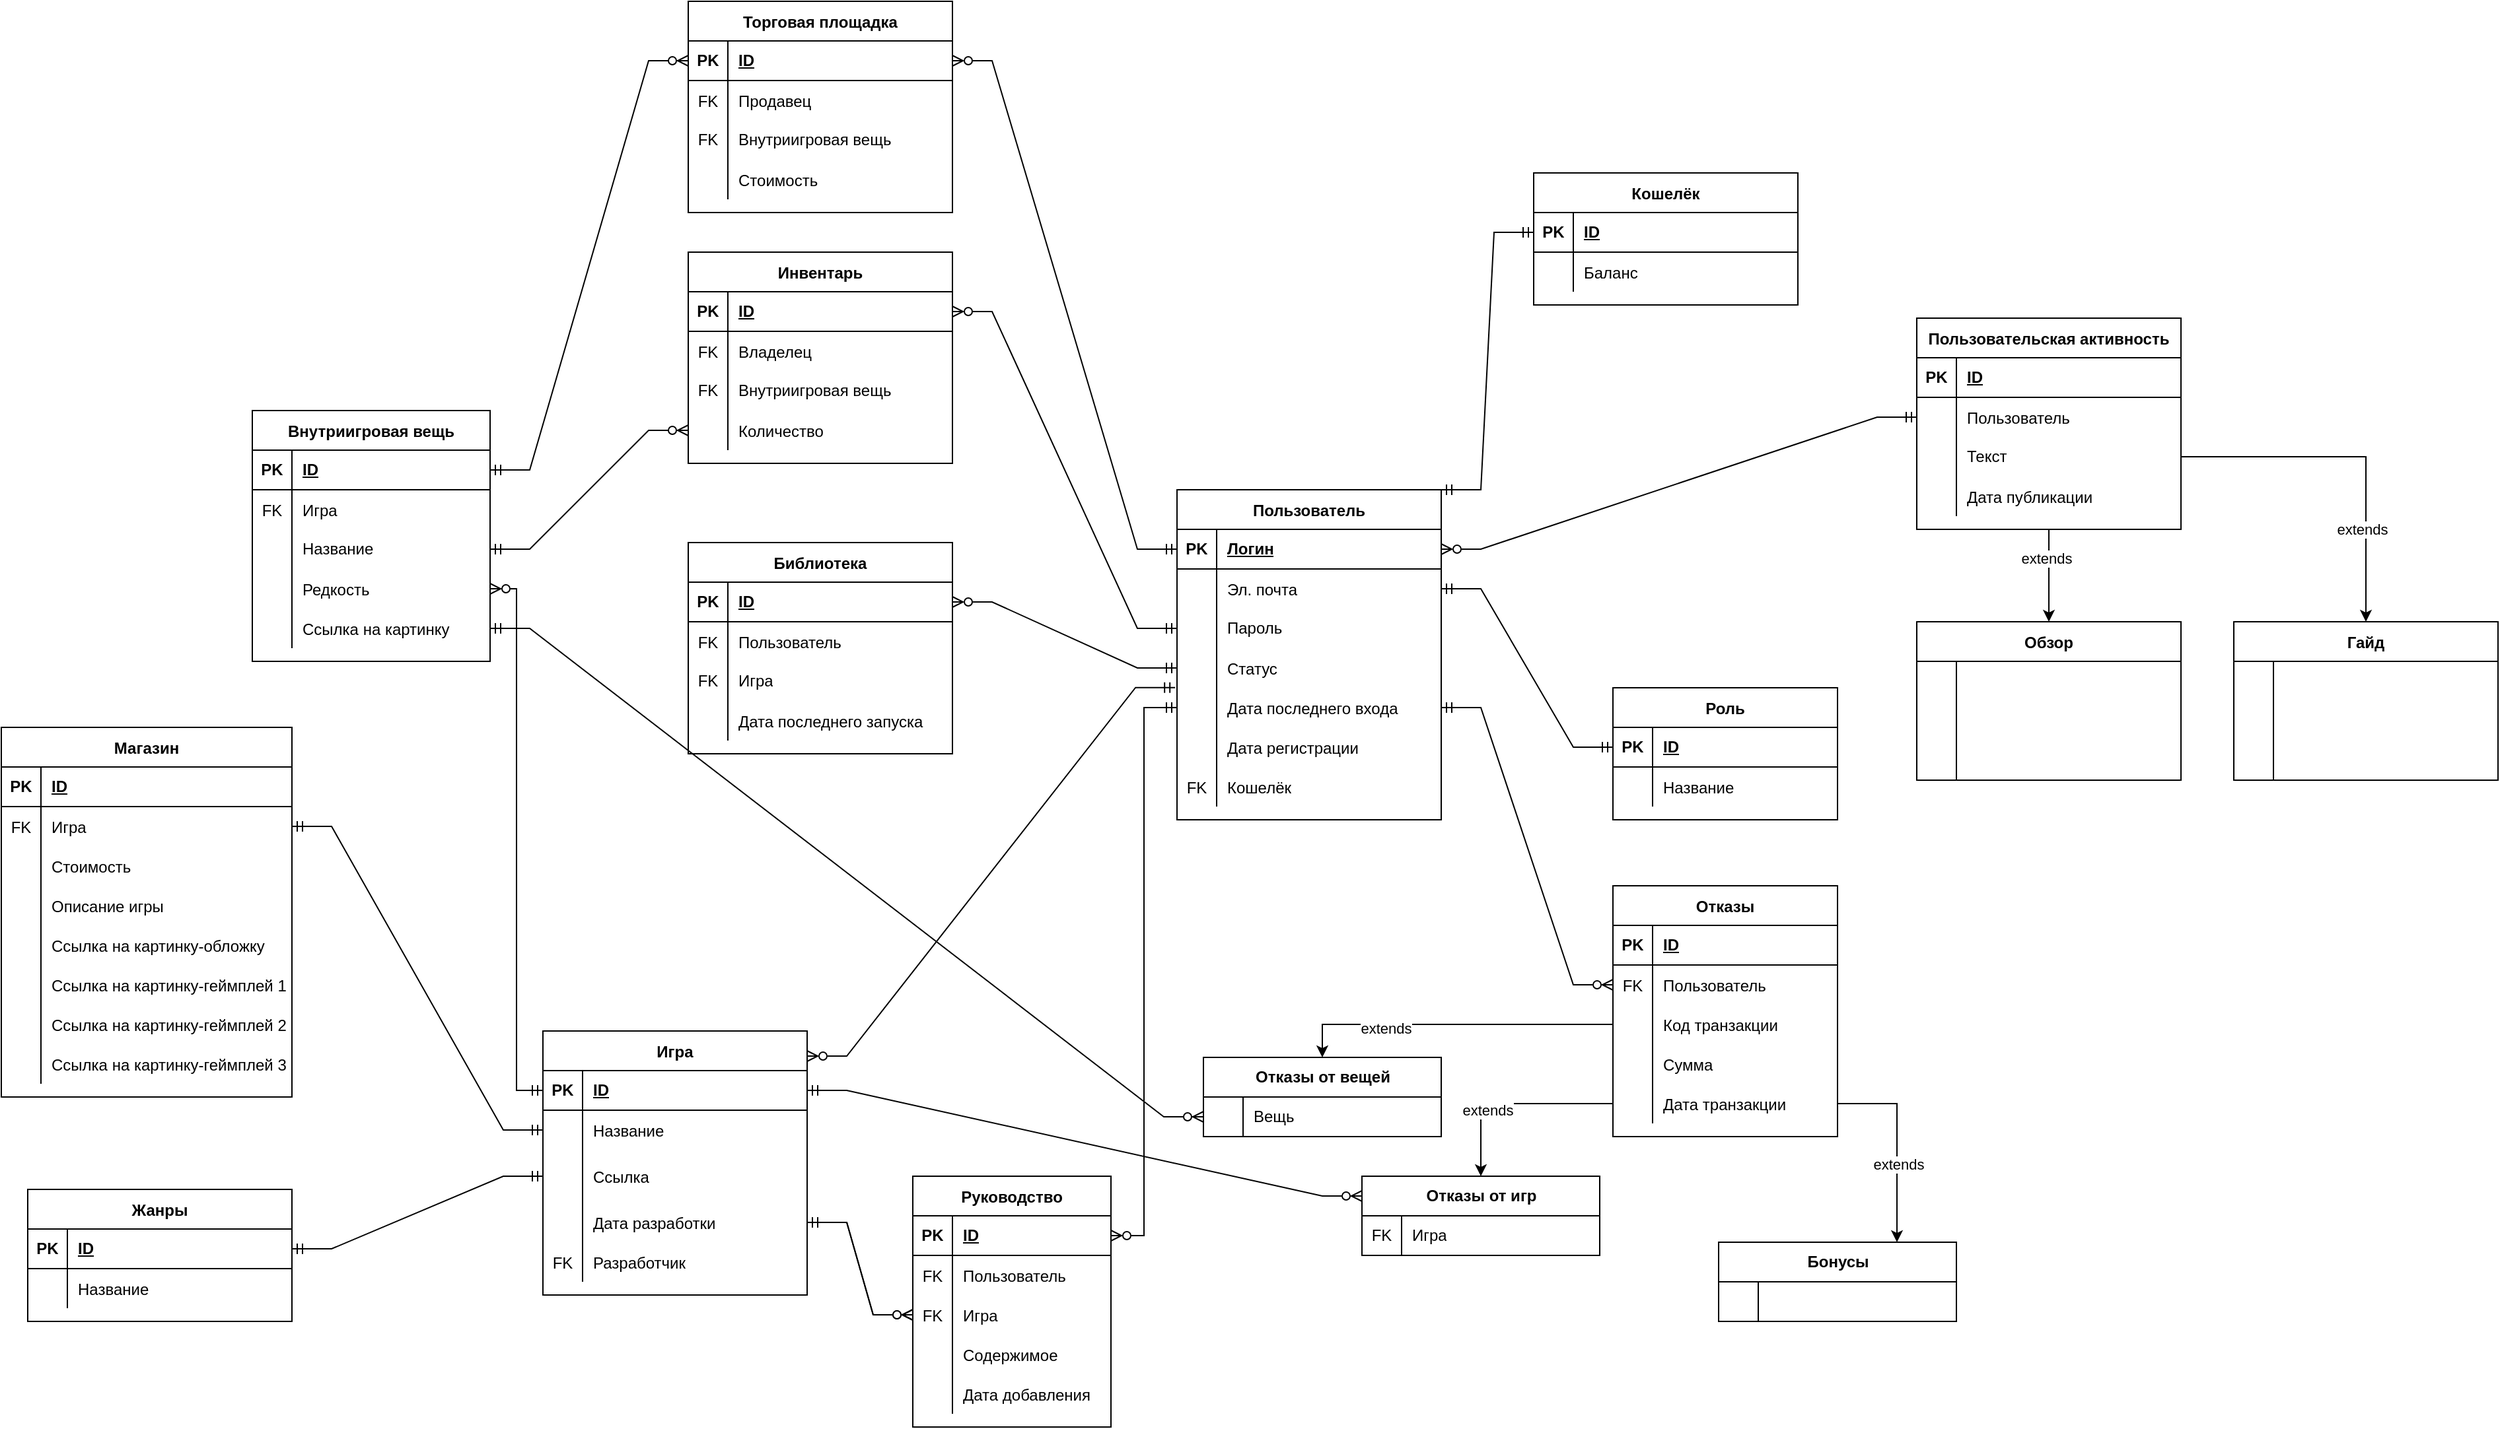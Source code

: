 <mxfile version="24.8.4">
  <diagram id="R2lEEEUBdFMjLlhIrx00" name="Page-1">
    <mxGraphModel dx="2392" dy="2120" grid="1" gridSize="10" guides="1" tooltips="1" connect="1" arrows="1" fold="1" page="1" pageScale="1" pageWidth="850" pageHeight="1100" math="0" shadow="0" extFonts="Permanent Marker^https://fonts.googleapis.com/css?family=Permanent+Marker">
      <root>
        <mxCell id="0" />
        <mxCell id="1" parent="0" />
        <mxCell id="C-vyLk0tnHw3VtMMgP7b-23" value="Торговая площадка" style="shape=table;startSize=30;container=1;collapsible=1;childLayout=tableLayout;fixedRows=1;rowLines=0;fontStyle=1;align=center;resizeLast=1;" parent="1" vertex="1">
          <mxGeometry x="300" y="-40" width="200" height="160" as="geometry" />
        </mxCell>
        <mxCell id="LuwPEHpnpIWab3tqRjS4-65" value="" style="shape=tableRow;horizontal=0;startSize=0;swimlaneHead=0;swimlaneBody=0;fillColor=none;collapsible=0;dropTarget=0;points=[[0,0.5],[1,0.5]];portConstraint=eastwest;top=0;left=0;right=0;bottom=1;" vertex="1" parent="C-vyLk0tnHw3VtMMgP7b-23">
          <mxGeometry y="30" width="200" height="30" as="geometry" />
        </mxCell>
        <mxCell id="LuwPEHpnpIWab3tqRjS4-66" value="PK" style="shape=partialRectangle;connectable=0;fillColor=none;top=0;left=0;bottom=0;right=0;fontStyle=1;overflow=hidden;whiteSpace=wrap;html=1;" vertex="1" parent="LuwPEHpnpIWab3tqRjS4-65">
          <mxGeometry width="30" height="30" as="geometry">
            <mxRectangle width="30" height="30" as="alternateBounds" />
          </mxGeometry>
        </mxCell>
        <mxCell id="LuwPEHpnpIWab3tqRjS4-67" value="ID" style="shape=partialRectangle;connectable=0;fillColor=none;top=0;left=0;bottom=0;right=0;align=left;spacingLeft=6;fontStyle=5;overflow=hidden;whiteSpace=wrap;html=1;" vertex="1" parent="LuwPEHpnpIWab3tqRjS4-65">
          <mxGeometry x="30" width="170" height="30" as="geometry">
            <mxRectangle width="170" height="30" as="alternateBounds" />
          </mxGeometry>
        </mxCell>
        <mxCell id="C-vyLk0tnHw3VtMMgP7b-27" value="" style="shape=partialRectangle;collapsible=0;dropTarget=0;pointerEvents=0;fillColor=none;points=[[0,0.5],[1,0.5]];portConstraint=eastwest;top=0;left=0;right=0;bottom=0;" parent="C-vyLk0tnHw3VtMMgP7b-23" vertex="1">
          <mxGeometry y="60" width="200" height="30" as="geometry" />
        </mxCell>
        <mxCell id="C-vyLk0tnHw3VtMMgP7b-28" value="FK" style="shape=partialRectangle;overflow=hidden;connectable=0;fillColor=none;top=0;left=0;bottom=0;right=0;" parent="C-vyLk0tnHw3VtMMgP7b-27" vertex="1">
          <mxGeometry width="30" height="30" as="geometry">
            <mxRectangle width="30" height="30" as="alternateBounds" />
          </mxGeometry>
        </mxCell>
        <mxCell id="C-vyLk0tnHw3VtMMgP7b-29" value="Продавец" style="shape=partialRectangle;overflow=hidden;connectable=0;fillColor=none;top=0;left=0;bottom=0;right=0;align=left;spacingLeft=6;" parent="C-vyLk0tnHw3VtMMgP7b-27" vertex="1">
          <mxGeometry x="30" width="170" height="30" as="geometry">
            <mxRectangle width="170" height="30" as="alternateBounds" />
          </mxGeometry>
        </mxCell>
        <mxCell id="LuwPEHpnpIWab3tqRjS4-1" value="" style="shape=tableRow;horizontal=0;startSize=0;swimlaneHead=0;swimlaneBody=0;fillColor=none;collapsible=0;dropTarget=0;points=[[0,0.5],[1,0.5]];portConstraint=eastwest;top=0;left=0;right=0;bottom=0;" vertex="1" parent="C-vyLk0tnHw3VtMMgP7b-23">
          <mxGeometry y="90" width="200" height="30" as="geometry" />
        </mxCell>
        <mxCell id="LuwPEHpnpIWab3tqRjS4-2" value="FK" style="shape=partialRectangle;connectable=0;fillColor=none;top=0;left=0;bottom=0;right=0;fontStyle=0;overflow=hidden;whiteSpace=wrap;html=1;" vertex="1" parent="LuwPEHpnpIWab3tqRjS4-1">
          <mxGeometry width="30" height="30" as="geometry">
            <mxRectangle width="30" height="30" as="alternateBounds" />
          </mxGeometry>
        </mxCell>
        <mxCell id="LuwPEHpnpIWab3tqRjS4-3" value="Внутриигровая вещь" style="shape=partialRectangle;connectable=0;fillColor=none;top=0;left=0;bottom=0;right=0;align=left;spacingLeft=6;fontStyle=0;overflow=hidden;whiteSpace=wrap;html=1;" vertex="1" parent="LuwPEHpnpIWab3tqRjS4-1">
          <mxGeometry x="30" width="170" height="30" as="geometry">
            <mxRectangle width="170" height="30" as="alternateBounds" />
          </mxGeometry>
        </mxCell>
        <mxCell id="LuwPEHpnpIWab3tqRjS4-4" value="" style="shape=tableRow;horizontal=0;startSize=0;swimlaneHead=0;swimlaneBody=0;fillColor=none;collapsible=0;dropTarget=0;points=[[0,0.5],[1,0.5]];portConstraint=eastwest;top=0;left=0;right=0;bottom=0;" vertex="1" parent="C-vyLk0tnHw3VtMMgP7b-23">
          <mxGeometry y="120" width="200" height="30" as="geometry" />
        </mxCell>
        <mxCell id="LuwPEHpnpIWab3tqRjS4-5" value="" style="shape=partialRectangle;connectable=0;fillColor=none;top=0;left=0;bottom=0;right=0;editable=1;overflow=hidden;" vertex="1" parent="LuwPEHpnpIWab3tqRjS4-4">
          <mxGeometry width="30" height="30" as="geometry">
            <mxRectangle width="30" height="30" as="alternateBounds" />
          </mxGeometry>
        </mxCell>
        <mxCell id="LuwPEHpnpIWab3tqRjS4-6" value="Стоимость" style="shape=partialRectangle;connectable=0;fillColor=none;top=0;left=0;bottom=0;right=0;align=left;spacingLeft=6;overflow=hidden;" vertex="1" parent="LuwPEHpnpIWab3tqRjS4-4">
          <mxGeometry x="30" width="170" height="30" as="geometry">
            <mxRectangle width="170" height="30" as="alternateBounds" />
          </mxGeometry>
        </mxCell>
        <mxCell id="LuwPEHpnpIWab3tqRjS4-7" value="Внутриигровая вещь" style="shape=table;startSize=30;container=1;collapsible=1;childLayout=tableLayout;fixedRows=1;rowLines=0;fontStyle=1;align=center;resizeLast=1;" vertex="1" parent="1">
          <mxGeometry x="-30" y="270" width="180" height="190" as="geometry" />
        </mxCell>
        <mxCell id="LuwPEHpnpIWab3tqRjS4-77" value="" style="shape=tableRow;horizontal=0;startSize=0;swimlaneHead=0;swimlaneBody=0;fillColor=none;collapsible=0;dropTarget=0;points=[[0,0.5],[1,0.5]];portConstraint=eastwest;top=0;left=0;right=0;bottom=1;" vertex="1" parent="LuwPEHpnpIWab3tqRjS4-7">
          <mxGeometry y="30" width="180" height="30" as="geometry" />
        </mxCell>
        <mxCell id="LuwPEHpnpIWab3tqRjS4-78" value="PK" style="shape=partialRectangle;connectable=0;fillColor=none;top=0;left=0;bottom=0;right=0;fontStyle=1;overflow=hidden;whiteSpace=wrap;html=1;" vertex="1" parent="LuwPEHpnpIWab3tqRjS4-77">
          <mxGeometry width="30" height="30" as="geometry">
            <mxRectangle width="30" height="30" as="alternateBounds" />
          </mxGeometry>
        </mxCell>
        <mxCell id="LuwPEHpnpIWab3tqRjS4-79" value="ID" style="shape=partialRectangle;connectable=0;fillColor=none;top=0;left=0;bottom=0;right=0;align=left;spacingLeft=6;fontStyle=5;overflow=hidden;whiteSpace=wrap;html=1;" vertex="1" parent="LuwPEHpnpIWab3tqRjS4-77">
          <mxGeometry x="30" width="150" height="30" as="geometry">
            <mxRectangle width="150" height="30" as="alternateBounds" />
          </mxGeometry>
        </mxCell>
        <mxCell id="LuwPEHpnpIWab3tqRjS4-8" value="" style="shape=partialRectangle;collapsible=0;dropTarget=0;pointerEvents=0;fillColor=none;points=[[0,0.5],[1,0.5]];portConstraint=eastwest;top=0;left=0;right=0;bottom=0;" vertex="1" parent="LuwPEHpnpIWab3tqRjS4-7">
          <mxGeometry y="60" width="180" height="30" as="geometry" />
        </mxCell>
        <mxCell id="LuwPEHpnpIWab3tqRjS4-9" value="FK" style="shape=partialRectangle;overflow=hidden;connectable=0;fillColor=none;top=0;left=0;bottom=0;right=0;" vertex="1" parent="LuwPEHpnpIWab3tqRjS4-8">
          <mxGeometry width="30" height="30" as="geometry">
            <mxRectangle width="30" height="30" as="alternateBounds" />
          </mxGeometry>
        </mxCell>
        <mxCell id="LuwPEHpnpIWab3tqRjS4-10" value="Игра" style="shape=partialRectangle;overflow=hidden;connectable=0;fillColor=none;top=0;left=0;bottom=0;right=0;align=left;spacingLeft=6;" vertex="1" parent="LuwPEHpnpIWab3tqRjS4-8">
          <mxGeometry x="30" width="150" height="30" as="geometry">
            <mxRectangle width="150" height="30" as="alternateBounds" />
          </mxGeometry>
        </mxCell>
        <mxCell id="LuwPEHpnpIWab3tqRjS4-11" value="" style="shape=tableRow;horizontal=0;startSize=0;swimlaneHead=0;swimlaneBody=0;fillColor=none;collapsible=0;dropTarget=0;points=[[0,0.5],[1,0.5]];portConstraint=eastwest;top=0;left=0;right=0;bottom=0;" vertex="1" parent="LuwPEHpnpIWab3tqRjS4-7">
          <mxGeometry y="90" width="180" height="30" as="geometry" />
        </mxCell>
        <mxCell id="LuwPEHpnpIWab3tqRjS4-12" value="" style="shape=partialRectangle;connectable=0;fillColor=none;top=0;left=0;bottom=0;right=0;fontStyle=0;overflow=hidden;whiteSpace=wrap;html=1;" vertex="1" parent="LuwPEHpnpIWab3tqRjS4-11">
          <mxGeometry width="30" height="30" as="geometry">
            <mxRectangle width="30" height="30" as="alternateBounds" />
          </mxGeometry>
        </mxCell>
        <mxCell id="LuwPEHpnpIWab3tqRjS4-13" value="Название" style="shape=partialRectangle;connectable=0;fillColor=none;top=0;left=0;bottom=0;right=0;align=left;spacingLeft=6;fontStyle=0;overflow=hidden;whiteSpace=wrap;html=1;" vertex="1" parent="LuwPEHpnpIWab3tqRjS4-11">
          <mxGeometry x="30" width="150" height="30" as="geometry">
            <mxRectangle width="150" height="30" as="alternateBounds" />
          </mxGeometry>
        </mxCell>
        <mxCell id="LuwPEHpnpIWab3tqRjS4-14" value="" style="shape=tableRow;horizontal=0;startSize=0;swimlaneHead=0;swimlaneBody=0;fillColor=none;collapsible=0;dropTarget=0;points=[[0,0.5],[1,0.5]];portConstraint=eastwest;top=0;left=0;right=0;bottom=0;" vertex="1" parent="LuwPEHpnpIWab3tqRjS4-7">
          <mxGeometry y="120" width="180" height="30" as="geometry" />
        </mxCell>
        <mxCell id="LuwPEHpnpIWab3tqRjS4-15" value="" style="shape=partialRectangle;connectable=0;fillColor=none;top=0;left=0;bottom=0;right=0;editable=1;overflow=hidden;" vertex="1" parent="LuwPEHpnpIWab3tqRjS4-14">
          <mxGeometry width="30" height="30" as="geometry">
            <mxRectangle width="30" height="30" as="alternateBounds" />
          </mxGeometry>
        </mxCell>
        <mxCell id="LuwPEHpnpIWab3tqRjS4-16" value="Редкость" style="shape=partialRectangle;connectable=0;fillColor=none;top=0;left=0;bottom=0;right=0;align=left;spacingLeft=6;overflow=hidden;" vertex="1" parent="LuwPEHpnpIWab3tqRjS4-14">
          <mxGeometry x="30" width="150" height="30" as="geometry">
            <mxRectangle width="150" height="30" as="alternateBounds" />
          </mxGeometry>
        </mxCell>
        <mxCell id="LuwPEHpnpIWab3tqRjS4-17" value="" style="shape=tableRow;horizontal=0;startSize=0;swimlaneHead=0;swimlaneBody=0;fillColor=none;collapsible=0;dropTarget=0;points=[[0,0.5],[1,0.5]];portConstraint=eastwest;top=0;left=0;right=0;bottom=0;" vertex="1" parent="LuwPEHpnpIWab3tqRjS4-7">
          <mxGeometry y="150" width="180" height="30" as="geometry" />
        </mxCell>
        <mxCell id="LuwPEHpnpIWab3tqRjS4-18" value="" style="shape=partialRectangle;connectable=0;fillColor=none;top=0;left=0;bottom=0;right=0;editable=1;overflow=hidden;" vertex="1" parent="LuwPEHpnpIWab3tqRjS4-17">
          <mxGeometry width="30" height="30" as="geometry">
            <mxRectangle width="30" height="30" as="alternateBounds" />
          </mxGeometry>
        </mxCell>
        <mxCell id="LuwPEHpnpIWab3tqRjS4-19" value="Ссылка на картинку" style="shape=partialRectangle;connectable=0;fillColor=none;top=0;left=0;bottom=0;right=0;align=left;spacingLeft=6;overflow=hidden;" vertex="1" parent="LuwPEHpnpIWab3tqRjS4-17">
          <mxGeometry x="30" width="150" height="30" as="geometry">
            <mxRectangle width="150" height="30" as="alternateBounds" />
          </mxGeometry>
        </mxCell>
        <mxCell id="LuwPEHpnpIWab3tqRjS4-22" value="Инвентарь" style="shape=table;startSize=30;container=1;collapsible=1;childLayout=tableLayout;fixedRows=1;rowLines=0;fontStyle=1;align=center;resizeLast=1;" vertex="1" parent="1">
          <mxGeometry x="300" y="150" width="200" height="160" as="geometry" />
        </mxCell>
        <mxCell id="LuwPEHpnpIWab3tqRjS4-68" value="" style="shape=tableRow;horizontal=0;startSize=0;swimlaneHead=0;swimlaneBody=0;fillColor=none;collapsible=0;dropTarget=0;points=[[0,0.5],[1,0.5]];portConstraint=eastwest;top=0;left=0;right=0;bottom=1;" vertex="1" parent="LuwPEHpnpIWab3tqRjS4-22">
          <mxGeometry y="30" width="200" height="30" as="geometry" />
        </mxCell>
        <mxCell id="LuwPEHpnpIWab3tqRjS4-69" value="PK" style="shape=partialRectangle;connectable=0;fillColor=none;top=0;left=0;bottom=0;right=0;fontStyle=1;overflow=hidden;whiteSpace=wrap;html=1;" vertex="1" parent="LuwPEHpnpIWab3tqRjS4-68">
          <mxGeometry width="30" height="30" as="geometry">
            <mxRectangle width="30" height="30" as="alternateBounds" />
          </mxGeometry>
        </mxCell>
        <mxCell id="LuwPEHpnpIWab3tqRjS4-70" value="ID" style="shape=partialRectangle;connectable=0;fillColor=none;top=0;left=0;bottom=0;right=0;align=left;spacingLeft=6;fontStyle=5;overflow=hidden;whiteSpace=wrap;html=1;" vertex="1" parent="LuwPEHpnpIWab3tqRjS4-68">
          <mxGeometry x="30" width="170" height="30" as="geometry">
            <mxRectangle width="170" height="30" as="alternateBounds" />
          </mxGeometry>
        </mxCell>
        <mxCell id="LuwPEHpnpIWab3tqRjS4-23" value="" style="shape=partialRectangle;collapsible=0;dropTarget=0;pointerEvents=0;fillColor=none;points=[[0,0.5],[1,0.5]];portConstraint=eastwest;top=0;left=0;right=0;bottom=0;" vertex="1" parent="LuwPEHpnpIWab3tqRjS4-22">
          <mxGeometry y="60" width="200" height="30" as="geometry" />
        </mxCell>
        <mxCell id="LuwPEHpnpIWab3tqRjS4-24" value="FK" style="shape=partialRectangle;overflow=hidden;connectable=0;fillColor=none;top=0;left=0;bottom=0;right=0;" vertex="1" parent="LuwPEHpnpIWab3tqRjS4-23">
          <mxGeometry width="30" height="30" as="geometry">
            <mxRectangle width="30" height="30" as="alternateBounds" />
          </mxGeometry>
        </mxCell>
        <mxCell id="LuwPEHpnpIWab3tqRjS4-25" value="Владелец" style="shape=partialRectangle;overflow=hidden;connectable=0;fillColor=none;top=0;left=0;bottom=0;right=0;align=left;spacingLeft=6;" vertex="1" parent="LuwPEHpnpIWab3tqRjS4-23">
          <mxGeometry x="30" width="170" height="30" as="geometry">
            <mxRectangle width="170" height="30" as="alternateBounds" />
          </mxGeometry>
        </mxCell>
        <mxCell id="LuwPEHpnpIWab3tqRjS4-26" value="" style="shape=tableRow;horizontal=0;startSize=0;swimlaneHead=0;swimlaneBody=0;fillColor=none;collapsible=0;dropTarget=0;points=[[0,0.5],[1,0.5]];portConstraint=eastwest;top=0;left=0;right=0;bottom=0;" vertex="1" parent="LuwPEHpnpIWab3tqRjS4-22">
          <mxGeometry y="90" width="200" height="30" as="geometry" />
        </mxCell>
        <mxCell id="LuwPEHpnpIWab3tqRjS4-27" value="FK" style="shape=partialRectangle;connectable=0;fillColor=none;top=0;left=0;bottom=0;right=0;fontStyle=0;overflow=hidden;whiteSpace=wrap;html=1;" vertex="1" parent="LuwPEHpnpIWab3tqRjS4-26">
          <mxGeometry width="30" height="30" as="geometry">
            <mxRectangle width="30" height="30" as="alternateBounds" />
          </mxGeometry>
        </mxCell>
        <mxCell id="LuwPEHpnpIWab3tqRjS4-28" value="Внутриигровая вещь" style="shape=partialRectangle;connectable=0;fillColor=none;top=0;left=0;bottom=0;right=0;align=left;spacingLeft=6;fontStyle=0;overflow=hidden;whiteSpace=wrap;html=1;" vertex="1" parent="LuwPEHpnpIWab3tqRjS4-26">
          <mxGeometry x="30" width="170" height="30" as="geometry">
            <mxRectangle width="170" height="30" as="alternateBounds" />
          </mxGeometry>
        </mxCell>
        <mxCell id="LuwPEHpnpIWab3tqRjS4-29" value="" style="shape=tableRow;horizontal=0;startSize=0;swimlaneHead=0;swimlaneBody=0;fillColor=none;collapsible=0;dropTarget=0;points=[[0,0.5],[1,0.5]];portConstraint=eastwest;top=0;left=0;right=0;bottom=0;" vertex="1" parent="LuwPEHpnpIWab3tqRjS4-22">
          <mxGeometry y="120" width="200" height="30" as="geometry" />
        </mxCell>
        <mxCell id="LuwPEHpnpIWab3tqRjS4-30" value="" style="shape=partialRectangle;connectable=0;fillColor=none;top=0;left=0;bottom=0;right=0;editable=1;overflow=hidden;" vertex="1" parent="LuwPEHpnpIWab3tqRjS4-29">
          <mxGeometry width="30" height="30" as="geometry">
            <mxRectangle width="30" height="30" as="alternateBounds" />
          </mxGeometry>
        </mxCell>
        <mxCell id="LuwPEHpnpIWab3tqRjS4-31" value="Количество" style="shape=partialRectangle;connectable=0;fillColor=none;top=0;left=0;bottom=0;right=0;align=left;spacingLeft=6;overflow=hidden;" vertex="1" parent="LuwPEHpnpIWab3tqRjS4-29">
          <mxGeometry x="30" width="170" height="30" as="geometry">
            <mxRectangle width="170" height="30" as="alternateBounds" />
          </mxGeometry>
        </mxCell>
        <mxCell id="LuwPEHpnpIWab3tqRjS4-33" value="Библиотека" style="shape=table;startSize=30;container=1;collapsible=1;childLayout=tableLayout;fixedRows=1;rowLines=0;fontStyle=1;align=center;resizeLast=1;" vertex="1" parent="1">
          <mxGeometry x="300" y="370" width="200" height="160" as="geometry" />
        </mxCell>
        <mxCell id="LuwPEHpnpIWab3tqRjS4-71" value="" style="shape=tableRow;horizontal=0;startSize=0;swimlaneHead=0;swimlaneBody=0;fillColor=none;collapsible=0;dropTarget=0;points=[[0,0.5],[1,0.5]];portConstraint=eastwest;top=0;left=0;right=0;bottom=1;" vertex="1" parent="LuwPEHpnpIWab3tqRjS4-33">
          <mxGeometry y="30" width="200" height="30" as="geometry" />
        </mxCell>
        <mxCell id="LuwPEHpnpIWab3tqRjS4-72" value="PK" style="shape=partialRectangle;connectable=0;fillColor=none;top=0;left=0;bottom=0;right=0;fontStyle=1;overflow=hidden;whiteSpace=wrap;html=1;" vertex="1" parent="LuwPEHpnpIWab3tqRjS4-71">
          <mxGeometry width="30" height="30" as="geometry">
            <mxRectangle width="30" height="30" as="alternateBounds" />
          </mxGeometry>
        </mxCell>
        <mxCell id="LuwPEHpnpIWab3tqRjS4-73" value="ID" style="shape=partialRectangle;connectable=0;fillColor=none;top=0;left=0;bottom=0;right=0;align=left;spacingLeft=6;fontStyle=5;overflow=hidden;whiteSpace=wrap;html=1;" vertex="1" parent="LuwPEHpnpIWab3tqRjS4-71">
          <mxGeometry x="30" width="170" height="30" as="geometry">
            <mxRectangle width="170" height="30" as="alternateBounds" />
          </mxGeometry>
        </mxCell>
        <mxCell id="LuwPEHpnpIWab3tqRjS4-34" value="" style="shape=partialRectangle;collapsible=0;dropTarget=0;pointerEvents=0;fillColor=none;points=[[0,0.5],[1,0.5]];portConstraint=eastwest;top=0;left=0;right=0;bottom=0;" vertex="1" parent="LuwPEHpnpIWab3tqRjS4-33">
          <mxGeometry y="60" width="200" height="30" as="geometry" />
        </mxCell>
        <mxCell id="LuwPEHpnpIWab3tqRjS4-35" value="FK" style="shape=partialRectangle;overflow=hidden;connectable=0;fillColor=none;top=0;left=0;bottom=0;right=0;" vertex="1" parent="LuwPEHpnpIWab3tqRjS4-34">
          <mxGeometry width="30" height="30" as="geometry">
            <mxRectangle width="30" height="30" as="alternateBounds" />
          </mxGeometry>
        </mxCell>
        <mxCell id="LuwPEHpnpIWab3tqRjS4-36" value="Пользователь" style="shape=partialRectangle;overflow=hidden;connectable=0;fillColor=none;top=0;left=0;bottom=0;right=0;align=left;spacingLeft=6;" vertex="1" parent="LuwPEHpnpIWab3tqRjS4-34">
          <mxGeometry x="30" width="170" height="30" as="geometry">
            <mxRectangle width="170" height="30" as="alternateBounds" />
          </mxGeometry>
        </mxCell>
        <mxCell id="LuwPEHpnpIWab3tqRjS4-37" value="" style="shape=tableRow;horizontal=0;startSize=0;swimlaneHead=0;swimlaneBody=0;fillColor=none;collapsible=0;dropTarget=0;points=[[0,0.5],[1,0.5]];portConstraint=eastwest;top=0;left=0;right=0;bottom=0;" vertex="1" parent="LuwPEHpnpIWab3tqRjS4-33">
          <mxGeometry y="90" width="200" height="30" as="geometry" />
        </mxCell>
        <mxCell id="LuwPEHpnpIWab3tqRjS4-38" value="FK" style="shape=partialRectangle;connectable=0;fillColor=none;top=0;left=0;bottom=0;right=0;fontStyle=0;overflow=hidden;whiteSpace=wrap;html=1;" vertex="1" parent="LuwPEHpnpIWab3tqRjS4-37">
          <mxGeometry width="30" height="30" as="geometry">
            <mxRectangle width="30" height="30" as="alternateBounds" />
          </mxGeometry>
        </mxCell>
        <mxCell id="LuwPEHpnpIWab3tqRjS4-39" value="Игра" style="shape=partialRectangle;connectable=0;fillColor=none;top=0;left=0;bottom=0;right=0;align=left;spacingLeft=6;fontStyle=0;overflow=hidden;whiteSpace=wrap;html=1;" vertex="1" parent="LuwPEHpnpIWab3tqRjS4-37">
          <mxGeometry x="30" width="170" height="30" as="geometry">
            <mxRectangle width="170" height="30" as="alternateBounds" />
          </mxGeometry>
        </mxCell>
        <mxCell id="LuwPEHpnpIWab3tqRjS4-40" value="" style="shape=tableRow;horizontal=0;startSize=0;swimlaneHead=0;swimlaneBody=0;fillColor=none;collapsible=0;dropTarget=0;points=[[0,0.5],[1,0.5]];portConstraint=eastwest;top=0;left=0;right=0;bottom=0;" vertex="1" parent="LuwPEHpnpIWab3tqRjS4-33">
          <mxGeometry y="120" width="200" height="30" as="geometry" />
        </mxCell>
        <mxCell id="LuwPEHpnpIWab3tqRjS4-41" value="" style="shape=partialRectangle;connectable=0;fillColor=none;top=0;left=0;bottom=0;right=0;editable=1;overflow=hidden;" vertex="1" parent="LuwPEHpnpIWab3tqRjS4-40">
          <mxGeometry width="30" height="30" as="geometry">
            <mxRectangle width="30" height="30" as="alternateBounds" />
          </mxGeometry>
        </mxCell>
        <mxCell id="LuwPEHpnpIWab3tqRjS4-42" value="Дата последнего запуска" style="shape=partialRectangle;connectable=0;fillColor=none;top=0;left=0;bottom=0;right=0;align=left;spacingLeft=6;overflow=hidden;" vertex="1" parent="LuwPEHpnpIWab3tqRjS4-40">
          <mxGeometry x="30" width="170" height="30" as="geometry">
            <mxRectangle width="170" height="30" as="alternateBounds" />
          </mxGeometry>
        </mxCell>
        <mxCell id="LuwPEHpnpIWab3tqRjS4-43" value="Пользователь" style="shape=table;startSize=30;container=1;collapsible=1;childLayout=tableLayout;fixedRows=1;rowLines=0;fontStyle=1;align=center;resizeLast=1;" vertex="1" parent="1">
          <mxGeometry x="670" y="330" width="200" height="250" as="geometry" />
        </mxCell>
        <mxCell id="LuwPEHpnpIWab3tqRjS4-74" value="" style="shape=tableRow;horizontal=0;startSize=0;swimlaneHead=0;swimlaneBody=0;fillColor=none;collapsible=0;dropTarget=0;points=[[0,0.5],[1,0.5]];portConstraint=eastwest;top=0;left=0;right=0;bottom=1;" vertex="1" parent="LuwPEHpnpIWab3tqRjS4-43">
          <mxGeometry y="30" width="200" height="30" as="geometry" />
        </mxCell>
        <mxCell id="LuwPEHpnpIWab3tqRjS4-75" value="PK" style="shape=partialRectangle;connectable=0;fillColor=none;top=0;left=0;bottom=0;right=0;fontStyle=1;overflow=hidden;whiteSpace=wrap;html=1;" vertex="1" parent="LuwPEHpnpIWab3tqRjS4-74">
          <mxGeometry width="30" height="30" as="geometry">
            <mxRectangle width="30" height="30" as="alternateBounds" />
          </mxGeometry>
        </mxCell>
        <mxCell id="LuwPEHpnpIWab3tqRjS4-76" value="Логин" style="shape=partialRectangle;connectable=0;fillColor=none;top=0;left=0;bottom=0;right=0;align=left;spacingLeft=6;fontStyle=5;overflow=hidden;whiteSpace=wrap;html=1;" vertex="1" parent="LuwPEHpnpIWab3tqRjS4-74">
          <mxGeometry x="30" width="170" height="30" as="geometry">
            <mxRectangle width="170" height="30" as="alternateBounds" />
          </mxGeometry>
        </mxCell>
        <mxCell id="LuwPEHpnpIWab3tqRjS4-56" value="" style="shape=tableRow;horizontal=0;startSize=0;swimlaneHead=0;swimlaneBody=0;fillColor=none;collapsible=0;dropTarget=0;points=[[0,0.5],[1,0.5]];portConstraint=eastwest;top=0;left=0;right=0;bottom=0;" vertex="1" parent="LuwPEHpnpIWab3tqRjS4-43">
          <mxGeometry y="60" width="200" height="30" as="geometry" />
        </mxCell>
        <mxCell id="LuwPEHpnpIWab3tqRjS4-57" value="" style="shape=partialRectangle;connectable=0;fillColor=none;top=0;left=0;bottom=0;right=0;editable=1;overflow=hidden;" vertex="1" parent="LuwPEHpnpIWab3tqRjS4-56">
          <mxGeometry width="30" height="30" as="geometry">
            <mxRectangle width="30" height="30" as="alternateBounds" />
          </mxGeometry>
        </mxCell>
        <mxCell id="LuwPEHpnpIWab3tqRjS4-58" value="Эл. почта" style="shape=partialRectangle;connectable=0;fillColor=none;top=0;left=0;bottom=0;right=0;align=left;spacingLeft=6;overflow=hidden;" vertex="1" parent="LuwPEHpnpIWab3tqRjS4-56">
          <mxGeometry x="30" width="170" height="30" as="geometry">
            <mxRectangle width="170" height="30" as="alternateBounds" />
          </mxGeometry>
        </mxCell>
        <mxCell id="LuwPEHpnpIWab3tqRjS4-47" value="" style="shape=tableRow;horizontal=0;startSize=0;swimlaneHead=0;swimlaneBody=0;fillColor=none;collapsible=0;dropTarget=0;points=[[0,0.5],[1,0.5]];portConstraint=eastwest;top=0;left=0;right=0;bottom=0;" vertex="1" parent="LuwPEHpnpIWab3tqRjS4-43">
          <mxGeometry y="90" width="200" height="30" as="geometry" />
        </mxCell>
        <mxCell id="LuwPEHpnpIWab3tqRjS4-48" value="" style="shape=partialRectangle;connectable=0;fillColor=none;top=0;left=0;bottom=0;right=0;fontStyle=0;overflow=hidden;whiteSpace=wrap;html=1;" vertex="1" parent="LuwPEHpnpIWab3tqRjS4-47">
          <mxGeometry width="30" height="30" as="geometry">
            <mxRectangle width="30" height="30" as="alternateBounds" />
          </mxGeometry>
        </mxCell>
        <mxCell id="LuwPEHpnpIWab3tqRjS4-49" value="Пароль" style="shape=partialRectangle;connectable=0;fillColor=none;top=0;left=0;bottom=0;right=0;align=left;spacingLeft=6;fontStyle=0;overflow=hidden;whiteSpace=wrap;html=1;" vertex="1" parent="LuwPEHpnpIWab3tqRjS4-47">
          <mxGeometry x="30" width="170" height="30" as="geometry">
            <mxRectangle width="170" height="30" as="alternateBounds" />
          </mxGeometry>
        </mxCell>
        <mxCell id="LuwPEHpnpIWab3tqRjS4-50" value="" style="shape=tableRow;horizontal=0;startSize=0;swimlaneHead=0;swimlaneBody=0;fillColor=none;collapsible=0;dropTarget=0;points=[[0,0.5],[1,0.5]];portConstraint=eastwest;top=0;left=0;right=0;bottom=0;" vertex="1" parent="LuwPEHpnpIWab3tqRjS4-43">
          <mxGeometry y="120" width="200" height="30" as="geometry" />
        </mxCell>
        <mxCell id="LuwPEHpnpIWab3tqRjS4-51" value="" style="shape=partialRectangle;connectable=0;fillColor=none;top=0;left=0;bottom=0;right=0;editable=1;overflow=hidden;" vertex="1" parent="LuwPEHpnpIWab3tqRjS4-50">
          <mxGeometry width="30" height="30" as="geometry">
            <mxRectangle width="30" height="30" as="alternateBounds" />
          </mxGeometry>
        </mxCell>
        <mxCell id="LuwPEHpnpIWab3tqRjS4-52" value="Статус" style="shape=partialRectangle;connectable=0;fillColor=none;top=0;left=0;bottom=0;right=0;align=left;spacingLeft=6;overflow=hidden;" vertex="1" parent="LuwPEHpnpIWab3tqRjS4-50">
          <mxGeometry x="30" width="170" height="30" as="geometry">
            <mxRectangle width="170" height="30" as="alternateBounds" />
          </mxGeometry>
        </mxCell>
        <mxCell id="LuwPEHpnpIWab3tqRjS4-53" value="" style="shape=tableRow;horizontal=0;startSize=0;swimlaneHead=0;swimlaneBody=0;fillColor=none;collapsible=0;dropTarget=0;points=[[0,0.5],[1,0.5]];portConstraint=eastwest;top=0;left=0;right=0;bottom=0;" vertex="1" parent="LuwPEHpnpIWab3tqRjS4-43">
          <mxGeometry y="150" width="200" height="30" as="geometry" />
        </mxCell>
        <mxCell id="LuwPEHpnpIWab3tqRjS4-54" value="" style="shape=partialRectangle;connectable=0;fillColor=none;top=0;left=0;bottom=0;right=0;editable=1;overflow=hidden;" vertex="1" parent="LuwPEHpnpIWab3tqRjS4-53">
          <mxGeometry width="30" height="30" as="geometry">
            <mxRectangle width="30" height="30" as="alternateBounds" />
          </mxGeometry>
        </mxCell>
        <mxCell id="LuwPEHpnpIWab3tqRjS4-55" value="Дата последнего входа" style="shape=partialRectangle;connectable=0;fillColor=none;top=0;left=0;bottom=0;right=0;align=left;spacingLeft=6;overflow=hidden;" vertex="1" parent="LuwPEHpnpIWab3tqRjS4-53">
          <mxGeometry x="30" width="170" height="30" as="geometry">
            <mxRectangle width="170" height="30" as="alternateBounds" />
          </mxGeometry>
        </mxCell>
        <mxCell id="LuwPEHpnpIWab3tqRjS4-59" value="" style="shape=tableRow;horizontal=0;startSize=0;swimlaneHead=0;swimlaneBody=0;fillColor=none;collapsible=0;dropTarget=0;points=[[0,0.5],[1,0.5]];portConstraint=eastwest;top=0;left=0;right=0;bottom=0;" vertex="1" parent="LuwPEHpnpIWab3tqRjS4-43">
          <mxGeometry y="180" width="200" height="30" as="geometry" />
        </mxCell>
        <mxCell id="LuwPEHpnpIWab3tqRjS4-60" value="" style="shape=partialRectangle;connectable=0;fillColor=none;top=0;left=0;bottom=0;right=0;editable=1;overflow=hidden;" vertex="1" parent="LuwPEHpnpIWab3tqRjS4-59">
          <mxGeometry width="30" height="30" as="geometry">
            <mxRectangle width="30" height="30" as="alternateBounds" />
          </mxGeometry>
        </mxCell>
        <mxCell id="LuwPEHpnpIWab3tqRjS4-61" value="Дата регистрации" style="shape=partialRectangle;connectable=0;fillColor=none;top=0;left=0;bottom=0;right=0;align=left;spacingLeft=6;overflow=hidden;" vertex="1" parent="LuwPEHpnpIWab3tqRjS4-59">
          <mxGeometry x="30" width="170" height="30" as="geometry">
            <mxRectangle width="170" height="30" as="alternateBounds" />
          </mxGeometry>
        </mxCell>
        <mxCell id="LuwPEHpnpIWab3tqRjS4-62" value="" style="shape=tableRow;horizontal=0;startSize=0;swimlaneHead=0;swimlaneBody=0;fillColor=none;collapsible=0;dropTarget=0;points=[[0,0.5],[1,0.5]];portConstraint=eastwest;top=0;left=0;right=0;bottom=0;" vertex="1" parent="LuwPEHpnpIWab3tqRjS4-43">
          <mxGeometry y="210" width="200" height="30" as="geometry" />
        </mxCell>
        <mxCell id="LuwPEHpnpIWab3tqRjS4-63" value="FK" style="shape=partialRectangle;connectable=0;fillColor=none;top=0;left=0;bottom=0;right=0;editable=1;overflow=hidden;" vertex="1" parent="LuwPEHpnpIWab3tqRjS4-62">
          <mxGeometry width="30" height="30" as="geometry">
            <mxRectangle width="30" height="30" as="alternateBounds" />
          </mxGeometry>
        </mxCell>
        <mxCell id="LuwPEHpnpIWab3tqRjS4-64" value="Кошелёк" style="shape=partialRectangle;connectable=0;fillColor=none;top=0;left=0;bottom=0;right=0;align=left;spacingLeft=6;overflow=hidden;" vertex="1" parent="LuwPEHpnpIWab3tqRjS4-62">
          <mxGeometry x="30" width="170" height="30" as="geometry">
            <mxRectangle width="170" height="30" as="alternateBounds" />
          </mxGeometry>
        </mxCell>
        <mxCell id="LuwPEHpnpIWab3tqRjS4-80" value="Кошелёк" style="shape=table;startSize=30;container=1;collapsible=1;childLayout=tableLayout;fixedRows=1;rowLines=0;fontStyle=1;align=center;resizeLast=1;" vertex="1" parent="1">
          <mxGeometry x="940" y="90" width="200" height="100" as="geometry" />
        </mxCell>
        <mxCell id="LuwPEHpnpIWab3tqRjS4-81" value="" style="shape=tableRow;horizontal=0;startSize=0;swimlaneHead=0;swimlaneBody=0;fillColor=none;collapsible=0;dropTarget=0;points=[[0,0.5],[1,0.5]];portConstraint=eastwest;top=0;left=0;right=0;bottom=1;" vertex="1" parent="LuwPEHpnpIWab3tqRjS4-80">
          <mxGeometry y="30" width="200" height="30" as="geometry" />
        </mxCell>
        <mxCell id="LuwPEHpnpIWab3tqRjS4-82" value="PK" style="shape=partialRectangle;connectable=0;fillColor=none;top=0;left=0;bottom=0;right=0;fontStyle=1;overflow=hidden;whiteSpace=wrap;html=1;" vertex="1" parent="LuwPEHpnpIWab3tqRjS4-81">
          <mxGeometry width="30" height="30" as="geometry">
            <mxRectangle width="30" height="30" as="alternateBounds" />
          </mxGeometry>
        </mxCell>
        <mxCell id="LuwPEHpnpIWab3tqRjS4-83" value="ID" style="shape=partialRectangle;connectable=0;fillColor=none;top=0;left=0;bottom=0;right=0;align=left;spacingLeft=6;fontStyle=5;overflow=hidden;whiteSpace=wrap;html=1;" vertex="1" parent="LuwPEHpnpIWab3tqRjS4-81">
          <mxGeometry x="30" width="170" height="30" as="geometry">
            <mxRectangle width="170" height="30" as="alternateBounds" />
          </mxGeometry>
        </mxCell>
        <mxCell id="LuwPEHpnpIWab3tqRjS4-84" value="" style="shape=tableRow;horizontal=0;startSize=0;swimlaneHead=0;swimlaneBody=0;fillColor=none;collapsible=0;dropTarget=0;points=[[0,0.5],[1,0.5]];portConstraint=eastwest;top=0;left=0;right=0;bottom=0;" vertex="1" parent="LuwPEHpnpIWab3tqRjS4-80">
          <mxGeometry y="60" width="200" height="30" as="geometry" />
        </mxCell>
        <mxCell id="LuwPEHpnpIWab3tqRjS4-85" value="" style="shape=partialRectangle;connectable=0;fillColor=none;top=0;left=0;bottom=0;right=0;editable=1;overflow=hidden;" vertex="1" parent="LuwPEHpnpIWab3tqRjS4-84">
          <mxGeometry width="30" height="30" as="geometry">
            <mxRectangle width="30" height="30" as="alternateBounds" />
          </mxGeometry>
        </mxCell>
        <mxCell id="LuwPEHpnpIWab3tqRjS4-86" value="Баланс" style="shape=partialRectangle;connectable=0;fillColor=none;top=0;left=0;bottom=0;right=0;align=left;spacingLeft=6;overflow=hidden;" vertex="1" parent="LuwPEHpnpIWab3tqRjS4-84">
          <mxGeometry x="30" width="170" height="30" as="geometry">
            <mxRectangle width="170" height="30" as="alternateBounds" />
          </mxGeometry>
        </mxCell>
        <mxCell id="LuwPEHpnpIWab3tqRjS4-333" style="edgeStyle=orthogonalEdgeStyle;rounded=0;orthogonalLoop=1;jettySize=auto;html=1;entryX=0.5;entryY=0;entryDx=0;entryDy=0;" edge="1" parent="1" source="LuwPEHpnpIWab3tqRjS4-102" target="LuwPEHpnpIWab3tqRjS4-307">
          <mxGeometry relative="1" as="geometry" />
        </mxCell>
        <mxCell id="LuwPEHpnpIWab3tqRjS4-335" value="extends" style="edgeLabel;html=1;align=center;verticalAlign=middle;resizable=0;points=[];" vertex="1" connectable="0" parent="LuwPEHpnpIWab3tqRjS4-333">
          <mxGeometry x="-0.356" y="-2" relative="1" as="geometry">
            <mxPoint y="-1" as="offset" />
          </mxGeometry>
        </mxCell>
        <mxCell id="LuwPEHpnpIWab3tqRjS4-102" value="Пользовательская активность" style="shape=table;startSize=30;container=1;collapsible=1;childLayout=tableLayout;fixedRows=1;rowLines=0;fontStyle=1;align=center;resizeLast=1;" vertex="1" parent="1">
          <mxGeometry x="1230" y="200" width="200" height="160" as="geometry" />
        </mxCell>
        <mxCell id="LuwPEHpnpIWab3tqRjS4-103" value="" style="shape=tableRow;horizontal=0;startSize=0;swimlaneHead=0;swimlaneBody=0;fillColor=none;collapsible=0;dropTarget=0;points=[[0,0.5],[1,0.5]];portConstraint=eastwest;top=0;left=0;right=0;bottom=1;" vertex="1" parent="LuwPEHpnpIWab3tqRjS4-102">
          <mxGeometry y="30" width="200" height="30" as="geometry" />
        </mxCell>
        <mxCell id="LuwPEHpnpIWab3tqRjS4-104" value="PK" style="shape=partialRectangle;connectable=0;fillColor=none;top=0;left=0;bottom=0;right=0;fontStyle=1;overflow=hidden;whiteSpace=wrap;html=1;" vertex="1" parent="LuwPEHpnpIWab3tqRjS4-103">
          <mxGeometry width="30" height="30" as="geometry">
            <mxRectangle width="30" height="30" as="alternateBounds" />
          </mxGeometry>
        </mxCell>
        <mxCell id="LuwPEHpnpIWab3tqRjS4-105" value="ID" style="shape=partialRectangle;connectable=0;fillColor=none;top=0;left=0;bottom=0;right=0;align=left;spacingLeft=6;fontStyle=5;overflow=hidden;whiteSpace=wrap;html=1;" vertex="1" parent="LuwPEHpnpIWab3tqRjS4-103">
          <mxGeometry x="30" width="170" height="30" as="geometry">
            <mxRectangle width="170" height="30" as="alternateBounds" />
          </mxGeometry>
        </mxCell>
        <mxCell id="LuwPEHpnpIWab3tqRjS4-106" value="" style="shape=tableRow;horizontal=0;startSize=0;swimlaneHead=0;swimlaneBody=0;fillColor=none;collapsible=0;dropTarget=0;points=[[0,0.5],[1,0.5]];portConstraint=eastwest;top=0;left=0;right=0;bottom=0;" vertex="1" parent="LuwPEHpnpIWab3tqRjS4-102">
          <mxGeometry y="60" width="200" height="30" as="geometry" />
        </mxCell>
        <mxCell id="LuwPEHpnpIWab3tqRjS4-107" value="" style="shape=partialRectangle;connectable=0;fillColor=none;top=0;left=0;bottom=0;right=0;editable=1;overflow=hidden;" vertex="1" parent="LuwPEHpnpIWab3tqRjS4-106">
          <mxGeometry width="30" height="30" as="geometry">
            <mxRectangle width="30" height="30" as="alternateBounds" />
          </mxGeometry>
        </mxCell>
        <mxCell id="LuwPEHpnpIWab3tqRjS4-108" value="Пользователь" style="shape=partialRectangle;connectable=0;fillColor=none;top=0;left=0;bottom=0;right=0;align=left;spacingLeft=6;overflow=hidden;" vertex="1" parent="LuwPEHpnpIWab3tqRjS4-106">
          <mxGeometry x="30" width="170" height="30" as="geometry">
            <mxRectangle width="170" height="30" as="alternateBounds" />
          </mxGeometry>
        </mxCell>
        <mxCell id="LuwPEHpnpIWab3tqRjS4-109" value="" style="shape=tableRow;horizontal=0;startSize=0;swimlaneHead=0;swimlaneBody=0;fillColor=none;collapsible=0;dropTarget=0;points=[[0,0.5],[1,0.5]];portConstraint=eastwest;top=0;left=0;right=0;bottom=0;" vertex="1" parent="LuwPEHpnpIWab3tqRjS4-102">
          <mxGeometry y="90" width="200" height="30" as="geometry" />
        </mxCell>
        <mxCell id="LuwPEHpnpIWab3tqRjS4-110" value="" style="shape=partialRectangle;connectable=0;fillColor=none;top=0;left=0;bottom=0;right=0;fontStyle=0;overflow=hidden;whiteSpace=wrap;html=1;" vertex="1" parent="LuwPEHpnpIWab3tqRjS4-109">
          <mxGeometry width="30" height="30" as="geometry">
            <mxRectangle width="30" height="30" as="alternateBounds" />
          </mxGeometry>
        </mxCell>
        <mxCell id="LuwPEHpnpIWab3tqRjS4-111" value="Текст" style="shape=partialRectangle;connectable=0;fillColor=none;top=0;left=0;bottom=0;right=0;align=left;spacingLeft=6;fontStyle=0;overflow=hidden;whiteSpace=wrap;html=1;" vertex="1" parent="LuwPEHpnpIWab3tqRjS4-109">
          <mxGeometry x="30" width="170" height="30" as="geometry">
            <mxRectangle width="170" height="30" as="alternateBounds" />
          </mxGeometry>
        </mxCell>
        <mxCell id="LuwPEHpnpIWab3tqRjS4-112" value="" style="shape=tableRow;horizontal=0;startSize=0;swimlaneHead=0;swimlaneBody=0;fillColor=none;collapsible=0;dropTarget=0;points=[[0,0.5],[1,0.5]];portConstraint=eastwest;top=0;left=0;right=0;bottom=0;" vertex="1" parent="LuwPEHpnpIWab3tqRjS4-102">
          <mxGeometry y="120" width="200" height="30" as="geometry" />
        </mxCell>
        <mxCell id="LuwPEHpnpIWab3tqRjS4-113" value="" style="shape=partialRectangle;connectable=0;fillColor=none;top=0;left=0;bottom=0;right=0;editable=1;overflow=hidden;" vertex="1" parent="LuwPEHpnpIWab3tqRjS4-112">
          <mxGeometry width="30" height="30" as="geometry">
            <mxRectangle width="30" height="30" as="alternateBounds" />
          </mxGeometry>
        </mxCell>
        <mxCell id="LuwPEHpnpIWab3tqRjS4-114" value="Дата публикации" style="shape=partialRectangle;connectable=0;fillColor=none;top=0;left=0;bottom=0;right=0;align=left;spacingLeft=6;overflow=hidden;" vertex="1" parent="LuwPEHpnpIWab3tqRjS4-112">
          <mxGeometry x="30" width="170" height="30" as="geometry">
            <mxRectangle width="170" height="30" as="alternateBounds" />
          </mxGeometry>
        </mxCell>
        <mxCell id="LuwPEHpnpIWab3tqRjS4-124" value="Роль" style="shape=table;startSize=30;container=1;collapsible=1;childLayout=tableLayout;fixedRows=1;rowLines=0;fontStyle=1;align=center;resizeLast=1;" vertex="1" parent="1">
          <mxGeometry x="1000" y="480" width="170" height="100" as="geometry" />
        </mxCell>
        <mxCell id="LuwPEHpnpIWab3tqRjS4-125" value="" style="shape=tableRow;horizontal=0;startSize=0;swimlaneHead=0;swimlaneBody=0;fillColor=none;collapsible=0;dropTarget=0;points=[[0,0.5],[1,0.5]];portConstraint=eastwest;top=0;left=0;right=0;bottom=1;" vertex="1" parent="LuwPEHpnpIWab3tqRjS4-124">
          <mxGeometry y="30" width="170" height="30" as="geometry" />
        </mxCell>
        <mxCell id="LuwPEHpnpIWab3tqRjS4-126" value="PK" style="shape=partialRectangle;connectable=0;fillColor=none;top=0;left=0;bottom=0;right=0;fontStyle=1;overflow=hidden;whiteSpace=wrap;html=1;" vertex="1" parent="LuwPEHpnpIWab3tqRjS4-125">
          <mxGeometry width="30" height="30" as="geometry">
            <mxRectangle width="30" height="30" as="alternateBounds" />
          </mxGeometry>
        </mxCell>
        <mxCell id="LuwPEHpnpIWab3tqRjS4-127" value="ID" style="shape=partialRectangle;connectable=0;fillColor=none;top=0;left=0;bottom=0;right=0;align=left;spacingLeft=6;fontStyle=5;overflow=hidden;whiteSpace=wrap;html=1;" vertex="1" parent="LuwPEHpnpIWab3tqRjS4-125">
          <mxGeometry x="30" width="140" height="30" as="geometry">
            <mxRectangle width="140" height="30" as="alternateBounds" />
          </mxGeometry>
        </mxCell>
        <mxCell id="LuwPEHpnpIWab3tqRjS4-128" value="" style="shape=tableRow;horizontal=0;startSize=0;swimlaneHead=0;swimlaneBody=0;fillColor=none;collapsible=0;dropTarget=0;points=[[0,0.5],[1,0.5]];portConstraint=eastwest;top=0;left=0;right=0;bottom=0;" vertex="1" parent="LuwPEHpnpIWab3tqRjS4-124">
          <mxGeometry y="60" width="170" height="30" as="geometry" />
        </mxCell>
        <mxCell id="LuwPEHpnpIWab3tqRjS4-129" value="" style="shape=partialRectangle;connectable=0;fillColor=none;top=0;left=0;bottom=0;right=0;editable=1;overflow=hidden;" vertex="1" parent="LuwPEHpnpIWab3tqRjS4-128">
          <mxGeometry width="30" height="30" as="geometry">
            <mxRectangle width="30" height="30" as="alternateBounds" />
          </mxGeometry>
        </mxCell>
        <mxCell id="LuwPEHpnpIWab3tqRjS4-130" value="Название" style="shape=partialRectangle;connectable=0;fillColor=none;top=0;left=0;bottom=0;right=0;align=left;spacingLeft=6;overflow=hidden;" vertex="1" parent="LuwPEHpnpIWab3tqRjS4-128">
          <mxGeometry x="30" width="140" height="30" as="geometry">
            <mxRectangle width="140" height="30" as="alternateBounds" />
          </mxGeometry>
        </mxCell>
        <mxCell id="LuwPEHpnpIWab3tqRjS4-137" value="Отказы" style="shape=table;startSize=30;container=1;collapsible=1;childLayout=tableLayout;fixedRows=1;rowLines=0;fontStyle=1;align=center;resizeLast=1;" vertex="1" parent="1">
          <mxGeometry x="1000" y="630" width="170" height="190" as="geometry" />
        </mxCell>
        <mxCell id="LuwPEHpnpIWab3tqRjS4-138" value="" style="shape=tableRow;horizontal=0;startSize=0;swimlaneHead=0;swimlaneBody=0;fillColor=none;collapsible=0;dropTarget=0;points=[[0,0.5],[1,0.5]];portConstraint=eastwest;top=0;left=0;right=0;bottom=1;" vertex="1" parent="LuwPEHpnpIWab3tqRjS4-137">
          <mxGeometry y="30" width="170" height="30" as="geometry" />
        </mxCell>
        <mxCell id="LuwPEHpnpIWab3tqRjS4-139" value="PK" style="shape=partialRectangle;connectable=0;fillColor=none;top=0;left=0;bottom=0;right=0;fontStyle=1;overflow=hidden;whiteSpace=wrap;html=1;" vertex="1" parent="LuwPEHpnpIWab3tqRjS4-138">
          <mxGeometry width="30" height="30" as="geometry">
            <mxRectangle width="30" height="30" as="alternateBounds" />
          </mxGeometry>
        </mxCell>
        <mxCell id="LuwPEHpnpIWab3tqRjS4-140" value="ID" style="shape=partialRectangle;connectable=0;fillColor=none;top=0;left=0;bottom=0;right=0;align=left;spacingLeft=6;fontStyle=5;overflow=hidden;whiteSpace=wrap;html=1;" vertex="1" parent="LuwPEHpnpIWab3tqRjS4-138">
          <mxGeometry x="30" width="140" height="30" as="geometry">
            <mxRectangle width="140" height="30" as="alternateBounds" />
          </mxGeometry>
        </mxCell>
        <mxCell id="LuwPEHpnpIWab3tqRjS4-141" value="" style="shape=tableRow;horizontal=0;startSize=0;swimlaneHead=0;swimlaneBody=0;fillColor=none;collapsible=0;dropTarget=0;points=[[0,0.5],[1,0.5]];portConstraint=eastwest;top=0;left=0;right=0;bottom=0;" vertex="1" parent="LuwPEHpnpIWab3tqRjS4-137">
          <mxGeometry y="60" width="170" height="30" as="geometry" />
        </mxCell>
        <mxCell id="LuwPEHpnpIWab3tqRjS4-142" value="FK" style="shape=partialRectangle;connectable=0;fillColor=none;top=0;left=0;bottom=0;right=0;editable=1;overflow=hidden;" vertex="1" parent="LuwPEHpnpIWab3tqRjS4-141">
          <mxGeometry width="30" height="30" as="geometry">
            <mxRectangle width="30" height="30" as="alternateBounds" />
          </mxGeometry>
        </mxCell>
        <mxCell id="LuwPEHpnpIWab3tqRjS4-143" value="Пользователь" style="shape=partialRectangle;connectable=0;fillColor=none;top=0;left=0;bottom=0;right=0;align=left;spacingLeft=6;overflow=hidden;" vertex="1" parent="LuwPEHpnpIWab3tqRjS4-141">
          <mxGeometry x="30" width="140" height="30" as="geometry">
            <mxRectangle width="140" height="30" as="alternateBounds" />
          </mxGeometry>
        </mxCell>
        <mxCell id="LuwPEHpnpIWab3tqRjS4-147" value="" style="shape=tableRow;horizontal=0;startSize=0;swimlaneHead=0;swimlaneBody=0;fillColor=none;collapsible=0;dropTarget=0;points=[[0,0.5],[1,0.5]];portConstraint=eastwest;top=0;left=0;right=0;bottom=0;" vertex="1" parent="LuwPEHpnpIWab3tqRjS4-137">
          <mxGeometry y="90" width="170" height="30" as="geometry" />
        </mxCell>
        <mxCell id="LuwPEHpnpIWab3tqRjS4-148" value="" style="shape=partialRectangle;connectable=0;fillColor=none;top=0;left=0;bottom=0;right=0;editable=1;overflow=hidden;" vertex="1" parent="LuwPEHpnpIWab3tqRjS4-147">
          <mxGeometry width="30" height="30" as="geometry">
            <mxRectangle width="30" height="30" as="alternateBounds" />
          </mxGeometry>
        </mxCell>
        <mxCell id="LuwPEHpnpIWab3tqRjS4-149" value="Код транзакции" style="shape=partialRectangle;connectable=0;fillColor=none;top=0;left=0;bottom=0;right=0;align=left;spacingLeft=6;overflow=hidden;" vertex="1" parent="LuwPEHpnpIWab3tqRjS4-147">
          <mxGeometry x="30" width="140" height="30" as="geometry">
            <mxRectangle width="140" height="30" as="alternateBounds" />
          </mxGeometry>
        </mxCell>
        <mxCell id="LuwPEHpnpIWab3tqRjS4-150" value="" style="shape=tableRow;horizontal=0;startSize=0;swimlaneHead=0;swimlaneBody=0;fillColor=none;collapsible=0;dropTarget=0;points=[[0,0.5],[1,0.5]];portConstraint=eastwest;top=0;left=0;right=0;bottom=0;" vertex="1" parent="LuwPEHpnpIWab3tqRjS4-137">
          <mxGeometry y="120" width="170" height="30" as="geometry" />
        </mxCell>
        <mxCell id="LuwPEHpnpIWab3tqRjS4-151" value="" style="shape=partialRectangle;connectable=0;fillColor=none;top=0;left=0;bottom=0;right=0;editable=1;overflow=hidden;" vertex="1" parent="LuwPEHpnpIWab3tqRjS4-150">
          <mxGeometry width="30" height="30" as="geometry">
            <mxRectangle width="30" height="30" as="alternateBounds" />
          </mxGeometry>
        </mxCell>
        <mxCell id="LuwPEHpnpIWab3tqRjS4-152" value="Сумма" style="shape=partialRectangle;connectable=0;fillColor=none;top=0;left=0;bottom=0;right=0;align=left;spacingLeft=6;overflow=hidden;" vertex="1" parent="LuwPEHpnpIWab3tqRjS4-150">
          <mxGeometry x="30" width="140" height="30" as="geometry">
            <mxRectangle width="140" height="30" as="alternateBounds" />
          </mxGeometry>
        </mxCell>
        <mxCell id="LuwPEHpnpIWab3tqRjS4-153" value="" style="shape=tableRow;horizontal=0;startSize=0;swimlaneHead=0;swimlaneBody=0;fillColor=none;collapsible=0;dropTarget=0;points=[[0,0.5],[1,0.5]];portConstraint=eastwest;top=0;left=0;right=0;bottom=0;" vertex="1" parent="LuwPEHpnpIWab3tqRjS4-137">
          <mxGeometry y="150" width="170" height="30" as="geometry" />
        </mxCell>
        <mxCell id="LuwPEHpnpIWab3tqRjS4-154" value="" style="shape=partialRectangle;connectable=0;fillColor=none;top=0;left=0;bottom=0;right=0;editable=1;overflow=hidden;" vertex="1" parent="LuwPEHpnpIWab3tqRjS4-153">
          <mxGeometry width="30" height="30" as="geometry">
            <mxRectangle width="30" height="30" as="alternateBounds" />
          </mxGeometry>
        </mxCell>
        <mxCell id="LuwPEHpnpIWab3tqRjS4-155" value="Дата транзакции" style="shape=partialRectangle;connectable=0;fillColor=none;top=0;left=0;bottom=0;right=0;align=left;spacingLeft=6;overflow=hidden;" vertex="1" parent="LuwPEHpnpIWab3tqRjS4-153">
          <mxGeometry x="30" width="140" height="30" as="geometry">
            <mxRectangle width="140" height="30" as="alternateBounds" />
          </mxGeometry>
        </mxCell>
        <mxCell id="LuwPEHpnpIWab3tqRjS4-156" value="Руководство" style="shape=table;startSize=30;container=1;collapsible=1;childLayout=tableLayout;fixedRows=1;rowLines=0;fontStyle=1;align=center;resizeLast=1;" vertex="1" parent="1">
          <mxGeometry x="470" y="850" width="150" height="190" as="geometry" />
        </mxCell>
        <mxCell id="LuwPEHpnpIWab3tqRjS4-157" value="" style="shape=tableRow;horizontal=0;startSize=0;swimlaneHead=0;swimlaneBody=0;fillColor=none;collapsible=0;dropTarget=0;points=[[0,0.5],[1,0.5]];portConstraint=eastwest;top=0;left=0;right=0;bottom=1;" vertex="1" parent="LuwPEHpnpIWab3tqRjS4-156">
          <mxGeometry y="30" width="150" height="30" as="geometry" />
        </mxCell>
        <mxCell id="LuwPEHpnpIWab3tqRjS4-158" value="PK" style="shape=partialRectangle;connectable=0;fillColor=none;top=0;left=0;bottom=0;right=0;fontStyle=1;overflow=hidden;whiteSpace=wrap;html=1;" vertex="1" parent="LuwPEHpnpIWab3tqRjS4-157">
          <mxGeometry width="30" height="30" as="geometry">
            <mxRectangle width="30" height="30" as="alternateBounds" />
          </mxGeometry>
        </mxCell>
        <mxCell id="LuwPEHpnpIWab3tqRjS4-159" value="ID" style="shape=partialRectangle;connectable=0;fillColor=none;top=0;left=0;bottom=0;right=0;align=left;spacingLeft=6;fontStyle=5;overflow=hidden;whiteSpace=wrap;html=1;" vertex="1" parent="LuwPEHpnpIWab3tqRjS4-157">
          <mxGeometry x="30" width="120" height="30" as="geometry">
            <mxRectangle width="120" height="30" as="alternateBounds" />
          </mxGeometry>
        </mxCell>
        <mxCell id="LuwPEHpnpIWab3tqRjS4-160" value="" style="shape=tableRow;horizontal=0;startSize=0;swimlaneHead=0;swimlaneBody=0;fillColor=none;collapsible=0;dropTarget=0;points=[[0,0.5],[1,0.5]];portConstraint=eastwest;top=0;left=0;right=0;bottom=0;" vertex="1" parent="LuwPEHpnpIWab3tqRjS4-156">
          <mxGeometry y="60" width="150" height="30" as="geometry" />
        </mxCell>
        <mxCell id="LuwPEHpnpIWab3tqRjS4-161" value="FK" style="shape=partialRectangle;connectable=0;fillColor=none;top=0;left=0;bottom=0;right=0;editable=1;overflow=hidden;" vertex="1" parent="LuwPEHpnpIWab3tqRjS4-160">
          <mxGeometry width="30" height="30" as="geometry">
            <mxRectangle width="30" height="30" as="alternateBounds" />
          </mxGeometry>
        </mxCell>
        <mxCell id="LuwPEHpnpIWab3tqRjS4-162" value="Пользователь" style="shape=partialRectangle;connectable=0;fillColor=none;top=0;left=0;bottom=0;right=0;align=left;spacingLeft=6;overflow=hidden;" vertex="1" parent="LuwPEHpnpIWab3tqRjS4-160">
          <mxGeometry x="30" width="120" height="30" as="geometry">
            <mxRectangle width="120" height="30" as="alternateBounds" />
          </mxGeometry>
        </mxCell>
        <mxCell id="LuwPEHpnpIWab3tqRjS4-163" value="" style="shape=tableRow;horizontal=0;startSize=0;swimlaneHead=0;swimlaneBody=0;fillColor=none;collapsible=0;dropTarget=0;points=[[0,0.5],[1,0.5]];portConstraint=eastwest;top=0;left=0;right=0;bottom=0;" vertex="1" parent="LuwPEHpnpIWab3tqRjS4-156">
          <mxGeometry y="90" width="150" height="30" as="geometry" />
        </mxCell>
        <mxCell id="LuwPEHpnpIWab3tqRjS4-164" value="FK" style="shape=partialRectangle;connectable=0;fillColor=none;top=0;left=0;bottom=0;right=0;editable=1;overflow=hidden;" vertex="1" parent="LuwPEHpnpIWab3tqRjS4-163">
          <mxGeometry width="30" height="30" as="geometry">
            <mxRectangle width="30" height="30" as="alternateBounds" />
          </mxGeometry>
        </mxCell>
        <mxCell id="LuwPEHpnpIWab3tqRjS4-165" value="Игра" style="shape=partialRectangle;connectable=0;fillColor=none;top=0;left=0;bottom=0;right=0;align=left;spacingLeft=6;overflow=hidden;" vertex="1" parent="LuwPEHpnpIWab3tqRjS4-163">
          <mxGeometry x="30" width="120" height="30" as="geometry">
            <mxRectangle width="120" height="30" as="alternateBounds" />
          </mxGeometry>
        </mxCell>
        <mxCell id="LuwPEHpnpIWab3tqRjS4-166" value="" style="shape=tableRow;horizontal=0;startSize=0;swimlaneHead=0;swimlaneBody=0;fillColor=none;collapsible=0;dropTarget=0;points=[[0,0.5],[1,0.5]];portConstraint=eastwest;top=0;left=0;right=0;bottom=0;" vertex="1" parent="LuwPEHpnpIWab3tqRjS4-156">
          <mxGeometry y="120" width="150" height="30" as="geometry" />
        </mxCell>
        <mxCell id="LuwPEHpnpIWab3tqRjS4-167" value="" style="shape=partialRectangle;connectable=0;fillColor=none;top=0;left=0;bottom=0;right=0;editable=1;overflow=hidden;" vertex="1" parent="LuwPEHpnpIWab3tqRjS4-166">
          <mxGeometry width="30" height="30" as="geometry">
            <mxRectangle width="30" height="30" as="alternateBounds" />
          </mxGeometry>
        </mxCell>
        <mxCell id="LuwPEHpnpIWab3tqRjS4-168" value="Содержимое" style="shape=partialRectangle;connectable=0;fillColor=none;top=0;left=0;bottom=0;right=0;align=left;spacingLeft=6;overflow=hidden;" vertex="1" parent="LuwPEHpnpIWab3tqRjS4-166">
          <mxGeometry x="30" width="120" height="30" as="geometry">
            <mxRectangle width="120" height="30" as="alternateBounds" />
          </mxGeometry>
        </mxCell>
        <mxCell id="LuwPEHpnpIWab3tqRjS4-169" value="" style="shape=tableRow;horizontal=0;startSize=0;swimlaneHead=0;swimlaneBody=0;fillColor=none;collapsible=0;dropTarget=0;points=[[0,0.5],[1,0.5]];portConstraint=eastwest;top=0;left=0;right=0;bottom=0;" vertex="1" parent="LuwPEHpnpIWab3tqRjS4-156">
          <mxGeometry y="150" width="150" height="30" as="geometry" />
        </mxCell>
        <mxCell id="LuwPEHpnpIWab3tqRjS4-170" value="" style="shape=partialRectangle;connectable=0;fillColor=none;top=0;left=0;bottom=0;right=0;editable=1;overflow=hidden;" vertex="1" parent="LuwPEHpnpIWab3tqRjS4-169">
          <mxGeometry width="30" height="30" as="geometry">
            <mxRectangle width="30" height="30" as="alternateBounds" />
          </mxGeometry>
        </mxCell>
        <mxCell id="LuwPEHpnpIWab3tqRjS4-171" value="Дата добавления" style="shape=partialRectangle;connectable=0;fillColor=none;top=0;left=0;bottom=0;right=0;align=left;spacingLeft=6;overflow=hidden;" vertex="1" parent="LuwPEHpnpIWab3tqRjS4-169">
          <mxGeometry x="30" width="120" height="30" as="geometry">
            <mxRectangle width="120" height="30" as="alternateBounds" />
          </mxGeometry>
        </mxCell>
        <mxCell id="LuwPEHpnpIWab3tqRjS4-172" value="Игра" style="shape=table;startSize=30;container=1;collapsible=1;childLayout=tableLayout;fixedRows=1;rowLines=0;fontStyle=1;align=center;resizeLast=1;" vertex="1" parent="1">
          <mxGeometry x="190" y="740" width="200" height="200.0" as="geometry" />
        </mxCell>
        <mxCell id="LuwPEHpnpIWab3tqRjS4-173" value="" style="shape=tableRow;horizontal=0;startSize=0;swimlaneHead=0;swimlaneBody=0;fillColor=none;collapsible=0;dropTarget=0;points=[[0,0.5],[1,0.5]];portConstraint=eastwest;top=0;left=0;right=0;bottom=1;" vertex="1" parent="LuwPEHpnpIWab3tqRjS4-172">
          <mxGeometry y="30" width="200" height="30" as="geometry" />
        </mxCell>
        <mxCell id="LuwPEHpnpIWab3tqRjS4-174" value="PK" style="shape=partialRectangle;connectable=0;fillColor=none;top=0;left=0;bottom=0;right=0;fontStyle=1;overflow=hidden;whiteSpace=wrap;html=1;" vertex="1" parent="LuwPEHpnpIWab3tqRjS4-173">
          <mxGeometry width="30" height="30" as="geometry">
            <mxRectangle width="30" height="30" as="alternateBounds" />
          </mxGeometry>
        </mxCell>
        <mxCell id="LuwPEHpnpIWab3tqRjS4-175" value="ID" style="shape=partialRectangle;connectable=0;fillColor=none;top=0;left=0;bottom=0;right=0;align=left;spacingLeft=6;fontStyle=5;overflow=hidden;whiteSpace=wrap;html=1;" vertex="1" parent="LuwPEHpnpIWab3tqRjS4-173">
          <mxGeometry x="30" width="170" height="30" as="geometry">
            <mxRectangle width="170" height="30" as="alternateBounds" />
          </mxGeometry>
        </mxCell>
        <mxCell id="LuwPEHpnpIWab3tqRjS4-176" value="" style="shape=tableRow;horizontal=0;startSize=0;swimlaneHead=0;swimlaneBody=0;fillColor=none;collapsible=0;dropTarget=0;points=[[0,0.5],[1,0.5]];portConstraint=eastwest;top=0;left=0;right=0;bottom=0;" vertex="1" parent="LuwPEHpnpIWab3tqRjS4-172">
          <mxGeometry y="60" width="200" height="30" as="geometry" />
        </mxCell>
        <mxCell id="LuwPEHpnpIWab3tqRjS4-177" value="" style="shape=partialRectangle;connectable=0;fillColor=none;top=0;left=0;bottom=0;right=0;editable=1;overflow=hidden;" vertex="1" parent="LuwPEHpnpIWab3tqRjS4-176">
          <mxGeometry width="30" height="30" as="geometry">
            <mxRectangle width="30" height="30" as="alternateBounds" />
          </mxGeometry>
        </mxCell>
        <mxCell id="LuwPEHpnpIWab3tqRjS4-178" value="Название" style="shape=partialRectangle;connectable=0;fillColor=none;top=0;left=0;bottom=0;right=0;align=left;spacingLeft=6;overflow=hidden;" vertex="1" parent="LuwPEHpnpIWab3tqRjS4-176">
          <mxGeometry x="30" width="170" height="30" as="geometry">
            <mxRectangle width="170" height="30" as="alternateBounds" />
          </mxGeometry>
        </mxCell>
        <mxCell id="LuwPEHpnpIWab3tqRjS4-179" value="" style="shape=tableRow;horizontal=0;startSize=0;swimlaneHead=0;swimlaneBody=0;fillColor=none;collapsible=0;dropTarget=0;points=[[0,0.5],[1,0.5]];portConstraint=eastwest;top=0;left=0;right=0;bottom=0;" vertex="1" parent="LuwPEHpnpIWab3tqRjS4-172">
          <mxGeometry y="90" width="200" height="40" as="geometry" />
        </mxCell>
        <mxCell id="LuwPEHpnpIWab3tqRjS4-180" value="" style="shape=partialRectangle;connectable=0;fillColor=none;top=0;left=0;bottom=0;right=0;editable=1;overflow=hidden;" vertex="1" parent="LuwPEHpnpIWab3tqRjS4-179">
          <mxGeometry width="30" height="40" as="geometry">
            <mxRectangle width="30" height="40" as="alternateBounds" />
          </mxGeometry>
        </mxCell>
        <mxCell id="LuwPEHpnpIWab3tqRjS4-181" value="Ссылка" style="shape=partialRectangle;connectable=0;fillColor=none;top=0;left=0;bottom=0;right=0;align=left;spacingLeft=6;overflow=hidden;" vertex="1" parent="LuwPEHpnpIWab3tqRjS4-179">
          <mxGeometry x="30" width="170" height="40" as="geometry">
            <mxRectangle width="170" height="40" as="alternateBounds" />
          </mxGeometry>
        </mxCell>
        <mxCell id="LuwPEHpnpIWab3tqRjS4-182" value="" style="shape=tableRow;horizontal=0;startSize=0;swimlaneHead=0;swimlaneBody=0;fillColor=none;collapsible=0;dropTarget=0;points=[[0,0.5],[1,0.5]];portConstraint=eastwest;top=0;left=0;right=0;bottom=0;" vertex="1" parent="LuwPEHpnpIWab3tqRjS4-172">
          <mxGeometry y="130" width="200" height="30" as="geometry" />
        </mxCell>
        <mxCell id="LuwPEHpnpIWab3tqRjS4-183" value="" style="shape=partialRectangle;connectable=0;fillColor=none;top=0;left=0;bottom=0;right=0;editable=1;overflow=hidden;" vertex="1" parent="LuwPEHpnpIWab3tqRjS4-182">
          <mxGeometry width="30" height="30" as="geometry">
            <mxRectangle width="30" height="30" as="alternateBounds" />
          </mxGeometry>
        </mxCell>
        <mxCell id="LuwPEHpnpIWab3tqRjS4-184" value="Дата разработки" style="shape=partialRectangle;connectable=0;fillColor=none;top=0;left=0;bottom=0;right=0;align=left;spacingLeft=6;overflow=hidden;" vertex="1" parent="LuwPEHpnpIWab3tqRjS4-182">
          <mxGeometry x="30" width="170" height="30" as="geometry">
            <mxRectangle width="170" height="30" as="alternateBounds" />
          </mxGeometry>
        </mxCell>
        <mxCell id="LuwPEHpnpIWab3tqRjS4-185" value="" style="shape=tableRow;horizontal=0;startSize=0;swimlaneHead=0;swimlaneBody=0;fillColor=none;collapsible=0;dropTarget=0;points=[[0,0.5],[1,0.5]];portConstraint=eastwest;top=0;left=0;right=0;bottom=0;" vertex="1" parent="LuwPEHpnpIWab3tqRjS4-172">
          <mxGeometry y="160" width="200" height="30" as="geometry" />
        </mxCell>
        <mxCell id="LuwPEHpnpIWab3tqRjS4-186" value="FK" style="shape=partialRectangle;connectable=0;fillColor=none;top=0;left=0;bottom=0;right=0;editable=1;overflow=hidden;" vertex="1" parent="LuwPEHpnpIWab3tqRjS4-185">
          <mxGeometry width="30" height="30" as="geometry">
            <mxRectangle width="30" height="30" as="alternateBounds" />
          </mxGeometry>
        </mxCell>
        <mxCell id="LuwPEHpnpIWab3tqRjS4-187" value="Разработчик" style="shape=partialRectangle;connectable=0;fillColor=none;top=0;left=0;bottom=0;right=0;align=left;spacingLeft=6;overflow=hidden;" vertex="1" parent="LuwPEHpnpIWab3tqRjS4-185">
          <mxGeometry x="30" width="170" height="30" as="geometry">
            <mxRectangle width="170" height="30" as="alternateBounds" />
          </mxGeometry>
        </mxCell>
        <mxCell id="LuwPEHpnpIWab3tqRjS4-204" value="Жанры" style="shape=table;startSize=30;container=1;collapsible=1;childLayout=tableLayout;fixedRows=1;rowLines=0;fontStyle=1;align=center;resizeLast=1;" vertex="1" parent="1">
          <mxGeometry x="-200" y="860" width="200" height="100.0" as="geometry" />
        </mxCell>
        <mxCell id="LuwPEHpnpIWab3tqRjS4-205" value="" style="shape=tableRow;horizontal=0;startSize=0;swimlaneHead=0;swimlaneBody=0;fillColor=none;collapsible=0;dropTarget=0;points=[[0,0.5],[1,0.5]];portConstraint=eastwest;top=0;left=0;right=0;bottom=1;" vertex="1" parent="LuwPEHpnpIWab3tqRjS4-204">
          <mxGeometry y="30" width="200" height="30" as="geometry" />
        </mxCell>
        <mxCell id="LuwPEHpnpIWab3tqRjS4-206" value="PK" style="shape=partialRectangle;connectable=0;fillColor=none;top=0;left=0;bottom=0;right=0;fontStyle=1;overflow=hidden;whiteSpace=wrap;html=1;" vertex="1" parent="LuwPEHpnpIWab3tqRjS4-205">
          <mxGeometry width="30" height="30" as="geometry">
            <mxRectangle width="30" height="30" as="alternateBounds" />
          </mxGeometry>
        </mxCell>
        <mxCell id="LuwPEHpnpIWab3tqRjS4-207" value="ID" style="shape=partialRectangle;connectable=0;fillColor=none;top=0;left=0;bottom=0;right=0;align=left;spacingLeft=6;fontStyle=5;overflow=hidden;whiteSpace=wrap;html=1;" vertex="1" parent="LuwPEHpnpIWab3tqRjS4-205">
          <mxGeometry x="30" width="170" height="30" as="geometry">
            <mxRectangle width="170" height="30" as="alternateBounds" />
          </mxGeometry>
        </mxCell>
        <mxCell id="LuwPEHpnpIWab3tqRjS4-208" value="" style="shape=tableRow;horizontal=0;startSize=0;swimlaneHead=0;swimlaneBody=0;fillColor=none;collapsible=0;dropTarget=0;points=[[0,0.5],[1,0.5]];portConstraint=eastwest;top=0;left=0;right=0;bottom=0;" vertex="1" parent="LuwPEHpnpIWab3tqRjS4-204">
          <mxGeometry y="60" width="200" height="30" as="geometry" />
        </mxCell>
        <mxCell id="LuwPEHpnpIWab3tqRjS4-209" value="" style="shape=partialRectangle;connectable=0;fillColor=none;top=0;left=0;bottom=0;right=0;editable=1;overflow=hidden;" vertex="1" parent="LuwPEHpnpIWab3tqRjS4-208">
          <mxGeometry width="30" height="30" as="geometry">
            <mxRectangle width="30" height="30" as="alternateBounds" />
          </mxGeometry>
        </mxCell>
        <mxCell id="LuwPEHpnpIWab3tqRjS4-210" value="Название" style="shape=partialRectangle;connectable=0;fillColor=none;top=0;left=0;bottom=0;right=0;align=left;spacingLeft=6;overflow=hidden;" vertex="1" parent="LuwPEHpnpIWab3tqRjS4-208">
          <mxGeometry x="30" width="170" height="30" as="geometry">
            <mxRectangle width="170" height="30" as="alternateBounds" />
          </mxGeometry>
        </mxCell>
        <mxCell id="LuwPEHpnpIWab3tqRjS4-220" value="Магазин" style="shape=table;startSize=30;container=1;collapsible=1;childLayout=tableLayout;fixedRows=1;rowLines=0;fontStyle=1;align=center;resizeLast=1;" vertex="1" parent="1">
          <mxGeometry x="-220" y="510" width="220" height="280" as="geometry" />
        </mxCell>
        <mxCell id="LuwPEHpnpIWab3tqRjS4-221" value="" style="shape=tableRow;horizontal=0;startSize=0;swimlaneHead=0;swimlaneBody=0;fillColor=none;collapsible=0;dropTarget=0;points=[[0,0.5],[1,0.5]];portConstraint=eastwest;top=0;left=0;right=0;bottom=1;" vertex="1" parent="LuwPEHpnpIWab3tqRjS4-220">
          <mxGeometry y="30" width="220" height="30" as="geometry" />
        </mxCell>
        <mxCell id="LuwPEHpnpIWab3tqRjS4-222" value="PK" style="shape=partialRectangle;connectable=0;fillColor=none;top=0;left=0;bottom=0;right=0;fontStyle=1;overflow=hidden;whiteSpace=wrap;html=1;" vertex="1" parent="LuwPEHpnpIWab3tqRjS4-221">
          <mxGeometry width="30" height="30" as="geometry">
            <mxRectangle width="30" height="30" as="alternateBounds" />
          </mxGeometry>
        </mxCell>
        <mxCell id="LuwPEHpnpIWab3tqRjS4-223" value="ID" style="shape=partialRectangle;connectable=0;fillColor=none;top=0;left=0;bottom=0;right=0;align=left;spacingLeft=6;fontStyle=5;overflow=hidden;whiteSpace=wrap;html=1;" vertex="1" parent="LuwPEHpnpIWab3tqRjS4-221">
          <mxGeometry x="30" width="190" height="30" as="geometry">
            <mxRectangle width="190" height="30" as="alternateBounds" />
          </mxGeometry>
        </mxCell>
        <mxCell id="LuwPEHpnpIWab3tqRjS4-224" value="" style="shape=tableRow;horizontal=0;startSize=0;swimlaneHead=0;swimlaneBody=0;fillColor=none;collapsible=0;dropTarget=0;points=[[0,0.5],[1,0.5]];portConstraint=eastwest;top=0;left=0;right=0;bottom=0;" vertex="1" parent="LuwPEHpnpIWab3tqRjS4-220">
          <mxGeometry y="60" width="220" height="30" as="geometry" />
        </mxCell>
        <mxCell id="LuwPEHpnpIWab3tqRjS4-225" value="FK" style="shape=partialRectangle;connectable=0;fillColor=none;top=0;left=0;bottom=0;right=0;editable=1;overflow=hidden;" vertex="1" parent="LuwPEHpnpIWab3tqRjS4-224">
          <mxGeometry width="30" height="30" as="geometry">
            <mxRectangle width="30" height="30" as="alternateBounds" />
          </mxGeometry>
        </mxCell>
        <mxCell id="LuwPEHpnpIWab3tqRjS4-226" value="Игра" style="shape=partialRectangle;connectable=0;fillColor=none;top=0;left=0;bottom=0;right=0;align=left;spacingLeft=6;overflow=hidden;" vertex="1" parent="LuwPEHpnpIWab3tqRjS4-224">
          <mxGeometry x="30" width="190" height="30" as="geometry">
            <mxRectangle width="190" height="30" as="alternateBounds" />
          </mxGeometry>
        </mxCell>
        <mxCell id="LuwPEHpnpIWab3tqRjS4-236" value="" style="shape=tableRow;horizontal=0;startSize=0;swimlaneHead=0;swimlaneBody=0;fillColor=none;collapsible=0;dropTarget=0;points=[[0,0.5],[1,0.5]];portConstraint=eastwest;top=0;left=0;right=0;bottom=0;" vertex="1" parent="LuwPEHpnpIWab3tqRjS4-220">
          <mxGeometry y="90" width="220" height="30" as="geometry" />
        </mxCell>
        <mxCell id="LuwPEHpnpIWab3tqRjS4-237" value="" style="shape=partialRectangle;connectable=0;fillColor=none;top=0;left=0;bottom=0;right=0;editable=1;overflow=hidden;" vertex="1" parent="LuwPEHpnpIWab3tqRjS4-236">
          <mxGeometry width="30" height="30" as="geometry">
            <mxRectangle width="30" height="30" as="alternateBounds" />
          </mxGeometry>
        </mxCell>
        <mxCell id="LuwPEHpnpIWab3tqRjS4-238" value="Стоимость" style="shape=partialRectangle;connectable=0;fillColor=none;top=0;left=0;bottom=0;right=0;align=left;spacingLeft=6;overflow=hidden;" vertex="1" parent="LuwPEHpnpIWab3tqRjS4-236">
          <mxGeometry x="30" width="190" height="30" as="geometry">
            <mxRectangle width="190" height="30" as="alternateBounds" />
          </mxGeometry>
        </mxCell>
        <mxCell id="LuwPEHpnpIWab3tqRjS4-233" value="" style="shape=tableRow;horizontal=0;startSize=0;swimlaneHead=0;swimlaneBody=0;fillColor=none;collapsible=0;dropTarget=0;points=[[0,0.5],[1,0.5]];portConstraint=eastwest;top=0;left=0;right=0;bottom=0;" vertex="1" parent="LuwPEHpnpIWab3tqRjS4-220">
          <mxGeometry y="120" width="220" height="30" as="geometry" />
        </mxCell>
        <mxCell id="LuwPEHpnpIWab3tqRjS4-234" value="" style="shape=partialRectangle;connectable=0;fillColor=none;top=0;left=0;bottom=0;right=0;editable=1;overflow=hidden;" vertex="1" parent="LuwPEHpnpIWab3tqRjS4-233">
          <mxGeometry width="30" height="30" as="geometry">
            <mxRectangle width="30" height="30" as="alternateBounds" />
          </mxGeometry>
        </mxCell>
        <mxCell id="LuwPEHpnpIWab3tqRjS4-235" value="Описание игры" style="shape=partialRectangle;connectable=0;fillColor=none;top=0;left=0;bottom=0;right=0;align=left;spacingLeft=6;overflow=hidden;" vertex="1" parent="LuwPEHpnpIWab3tqRjS4-233">
          <mxGeometry x="30" width="190" height="30" as="geometry">
            <mxRectangle width="190" height="30" as="alternateBounds" />
          </mxGeometry>
        </mxCell>
        <mxCell id="LuwPEHpnpIWab3tqRjS4-242" value="" style="shape=tableRow;horizontal=0;startSize=0;swimlaneHead=0;swimlaneBody=0;fillColor=none;collapsible=0;dropTarget=0;points=[[0,0.5],[1,0.5]];portConstraint=eastwest;top=0;left=0;right=0;bottom=0;" vertex="1" parent="LuwPEHpnpIWab3tqRjS4-220">
          <mxGeometry y="150" width="220" height="30" as="geometry" />
        </mxCell>
        <mxCell id="LuwPEHpnpIWab3tqRjS4-243" value="" style="shape=partialRectangle;connectable=0;fillColor=none;top=0;left=0;bottom=0;right=0;editable=1;overflow=hidden;" vertex="1" parent="LuwPEHpnpIWab3tqRjS4-242">
          <mxGeometry width="30" height="30" as="geometry">
            <mxRectangle width="30" height="30" as="alternateBounds" />
          </mxGeometry>
        </mxCell>
        <mxCell id="LuwPEHpnpIWab3tqRjS4-244" value="Ссылка на картинку-обложку" style="shape=partialRectangle;connectable=0;fillColor=none;top=0;left=0;bottom=0;right=0;align=left;spacingLeft=6;overflow=hidden;" vertex="1" parent="LuwPEHpnpIWab3tqRjS4-242">
          <mxGeometry x="30" width="190" height="30" as="geometry">
            <mxRectangle width="190" height="30" as="alternateBounds" />
          </mxGeometry>
        </mxCell>
        <mxCell id="LuwPEHpnpIWab3tqRjS4-245" value="" style="shape=tableRow;horizontal=0;startSize=0;swimlaneHead=0;swimlaneBody=0;fillColor=none;collapsible=0;dropTarget=0;points=[[0,0.5],[1,0.5]];portConstraint=eastwest;top=0;left=0;right=0;bottom=0;" vertex="1" parent="LuwPEHpnpIWab3tqRjS4-220">
          <mxGeometry y="180" width="220" height="30" as="geometry" />
        </mxCell>
        <mxCell id="LuwPEHpnpIWab3tqRjS4-246" value="" style="shape=partialRectangle;connectable=0;fillColor=none;top=0;left=0;bottom=0;right=0;editable=1;overflow=hidden;" vertex="1" parent="LuwPEHpnpIWab3tqRjS4-245">
          <mxGeometry width="30" height="30" as="geometry">
            <mxRectangle width="30" height="30" as="alternateBounds" />
          </mxGeometry>
        </mxCell>
        <mxCell id="LuwPEHpnpIWab3tqRjS4-247" value="Ссылка на картинку-геймплей 1" style="shape=partialRectangle;connectable=0;fillColor=none;top=0;left=0;bottom=0;right=0;align=left;spacingLeft=6;overflow=hidden;" vertex="1" parent="LuwPEHpnpIWab3tqRjS4-245">
          <mxGeometry x="30" width="190" height="30" as="geometry">
            <mxRectangle width="190" height="30" as="alternateBounds" />
          </mxGeometry>
        </mxCell>
        <mxCell id="LuwPEHpnpIWab3tqRjS4-239" value="" style="shape=tableRow;horizontal=0;startSize=0;swimlaneHead=0;swimlaneBody=0;fillColor=none;collapsible=0;dropTarget=0;points=[[0,0.5],[1,0.5]];portConstraint=eastwest;top=0;left=0;right=0;bottom=0;" vertex="1" parent="LuwPEHpnpIWab3tqRjS4-220">
          <mxGeometry y="210" width="220" height="30" as="geometry" />
        </mxCell>
        <mxCell id="LuwPEHpnpIWab3tqRjS4-240" value="" style="shape=partialRectangle;connectable=0;fillColor=none;top=0;left=0;bottom=0;right=0;editable=1;overflow=hidden;" vertex="1" parent="LuwPEHpnpIWab3tqRjS4-239">
          <mxGeometry width="30" height="30" as="geometry">
            <mxRectangle width="30" height="30" as="alternateBounds" />
          </mxGeometry>
        </mxCell>
        <mxCell id="LuwPEHpnpIWab3tqRjS4-241" value="Ссылка на картинку-геймплей 2" style="shape=partialRectangle;connectable=0;fillColor=none;top=0;left=0;bottom=0;right=0;align=left;spacingLeft=6;overflow=hidden;" vertex="1" parent="LuwPEHpnpIWab3tqRjS4-239">
          <mxGeometry x="30" width="190" height="30" as="geometry">
            <mxRectangle width="190" height="30" as="alternateBounds" />
          </mxGeometry>
        </mxCell>
        <mxCell id="LuwPEHpnpIWab3tqRjS4-248" value="" style="shape=tableRow;horizontal=0;startSize=0;swimlaneHead=0;swimlaneBody=0;fillColor=none;collapsible=0;dropTarget=0;points=[[0,0.5],[1,0.5]];portConstraint=eastwest;top=0;left=0;right=0;bottom=0;" vertex="1" parent="LuwPEHpnpIWab3tqRjS4-220">
          <mxGeometry y="240" width="220" height="30" as="geometry" />
        </mxCell>
        <mxCell id="LuwPEHpnpIWab3tqRjS4-249" value="" style="shape=partialRectangle;connectable=0;fillColor=none;top=0;left=0;bottom=0;right=0;editable=1;overflow=hidden;" vertex="1" parent="LuwPEHpnpIWab3tqRjS4-248">
          <mxGeometry width="30" height="30" as="geometry">
            <mxRectangle width="30" height="30" as="alternateBounds" />
          </mxGeometry>
        </mxCell>
        <mxCell id="LuwPEHpnpIWab3tqRjS4-250" value="Ссылка на картинку-геймплей 3" style="shape=partialRectangle;connectable=0;fillColor=none;top=0;left=0;bottom=0;right=0;align=left;spacingLeft=6;overflow=hidden;" vertex="1" parent="LuwPEHpnpIWab3tqRjS4-248">
          <mxGeometry x="30" width="190" height="30" as="geometry">
            <mxRectangle width="190" height="30" as="alternateBounds" />
          </mxGeometry>
        </mxCell>
        <mxCell id="LuwPEHpnpIWab3tqRjS4-251" value="" style="edgeStyle=entityRelationEdgeStyle;fontSize=12;html=1;endArrow=ERmandOne;startArrow=ERmandOne;rounded=0;exitX=1;exitY=0.5;exitDx=0;exitDy=0;entryX=0;entryY=0.5;entryDx=0;entryDy=0;" edge="1" parent="1" source="LuwPEHpnpIWab3tqRjS4-205" target="LuwPEHpnpIWab3tqRjS4-179">
          <mxGeometry width="100" height="100" relative="1" as="geometry">
            <mxPoint x="60" y="960" as="sourcePoint" />
            <mxPoint x="160" y="860" as="targetPoint" />
          </mxGeometry>
        </mxCell>
        <mxCell id="LuwPEHpnpIWab3tqRjS4-252" value="" style="edgeStyle=entityRelationEdgeStyle;fontSize=12;html=1;endArrow=ERmandOne;startArrow=ERmandOne;rounded=0;entryX=0;entryY=0.5;entryDx=0;entryDy=0;exitX=1;exitY=0.5;exitDx=0;exitDy=0;" edge="1" parent="1" source="LuwPEHpnpIWab3tqRjS4-224" target="LuwPEHpnpIWab3tqRjS4-176">
          <mxGeometry width="100" height="100" relative="1" as="geometry">
            <mxPoint x="80" y="760" as="sourcePoint" />
            <mxPoint x="180" y="660" as="targetPoint" />
          </mxGeometry>
        </mxCell>
        <mxCell id="LuwPEHpnpIWab3tqRjS4-255" style="edgeStyle=orthogonalEdgeStyle;rounded=0;orthogonalLoop=1;jettySize=auto;html=1;exitX=1;exitY=0.5;exitDx=0;exitDy=0;entryX=0;entryY=0.5;entryDx=0;entryDy=0;startArrow=ERzeroToMany;startFill=0;endArrow=ERmandOne;endFill=0;" edge="1" parent="1" source="LuwPEHpnpIWab3tqRjS4-14" target="LuwPEHpnpIWab3tqRjS4-173">
          <mxGeometry relative="1" as="geometry" />
        </mxCell>
        <mxCell id="LuwPEHpnpIWab3tqRjS4-256" value="" style="edgeStyle=entityRelationEdgeStyle;fontSize=12;html=1;endArrow=ERzeroToMany;startArrow=ERmandOne;rounded=0;exitX=1;exitY=0.5;exitDx=0;exitDy=0;entryX=0;entryY=0.5;entryDx=0;entryDy=0;" edge="1" parent="1" source="LuwPEHpnpIWab3tqRjS4-11" target="LuwPEHpnpIWab3tqRjS4-29">
          <mxGeometry width="100" height="100" relative="1" as="geometry">
            <mxPoint x="320" y="590" as="sourcePoint" />
            <mxPoint x="420" y="490" as="targetPoint" />
          </mxGeometry>
        </mxCell>
        <mxCell id="LuwPEHpnpIWab3tqRjS4-257" value="" style="edgeStyle=entityRelationEdgeStyle;fontSize=12;html=1;endArrow=ERzeroToMany;startArrow=ERmandOne;rounded=0;exitX=1;exitY=0.5;exitDx=0;exitDy=0;entryX=0;entryY=0.5;entryDx=0;entryDy=0;" edge="1" parent="1" source="LuwPEHpnpIWab3tqRjS4-77" target="LuwPEHpnpIWab3tqRjS4-65">
          <mxGeometry width="100" height="100" relative="1" as="geometry">
            <mxPoint x="320" y="350" as="sourcePoint" />
            <mxPoint x="420" y="250" as="targetPoint" />
          </mxGeometry>
        </mxCell>
        <mxCell id="LuwPEHpnpIWab3tqRjS4-258" value="" style="edgeStyle=entityRelationEdgeStyle;fontSize=12;html=1;endArrow=ERzeroToMany;startArrow=ERmandOne;rounded=0;exitX=1;exitY=0.5;exitDx=0;exitDy=0;entryX=0;entryY=0.5;entryDx=0;entryDy=0;" edge="1" parent="1" source="LuwPEHpnpIWab3tqRjS4-182" target="LuwPEHpnpIWab3tqRjS4-163">
          <mxGeometry width="100" height="100" relative="1" as="geometry">
            <mxPoint x="320" y="590" as="sourcePoint" />
            <mxPoint x="420" y="490" as="targetPoint" />
          </mxGeometry>
        </mxCell>
        <mxCell id="LuwPEHpnpIWab3tqRjS4-259" value="" style="edgeStyle=entityRelationEdgeStyle;fontSize=12;html=1;endArrow=ERzeroToMany;startArrow=ERmandOne;rounded=0;exitX=1;exitY=0.5;exitDx=0;exitDy=0;entryX=0;entryY=0.5;entryDx=0;entryDy=0;" edge="1" parent="1">
          <mxGeometry width="100" height="100" relative="1" as="geometry">
            <mxPoint x="390" y="885" as="sourcePoint" />
            <mxPoint x="470" y="955" as="targetPoint" />
          </mxGeometry>
        </mxCell>
        <mxCell id="LuwPEHpnpIWab3tqRjS4-260" style="edgeStyle=orthogonalEdgeStyle;rounded=0;orthogonalLoop=1;jettySize=auto;html=1;entryX=0;entryY=0.5;entryDx=0;entryDy=0;startArrow=ERzeroToMany;startFill=0;endArrow=ERmandOne;endFill=0;" edge="1" parent="1" source="LuwPEHpnpIWab3tqRjS4-157" target="LuwPEHpnpIWab3tqRjS4-53">
          <mxGeometry relative="1" as="geometry" />
        </mxCell>
        <mxCell id="LuwPEHpnpIWab3tqRjS4-261" value="" style="edgeStyle=entityRelationEdgeStyle;fontSize=12;html=1;endArrow=ERmandOne;startArrow=ERzeroToMany;rounded=0;entryX=-0.007;entryY=-0.005;entryDx=0;entryDy=0;entryPerimeter=0;startFill=0;endFill=0;" edge="1" parent="1" target="LuwPEHpnpIWab3tqRjS4-53">
          <mxGeometry width="100" height="100" relative="1" as="geometry">
            <mxPoint x="390" y="759" as="sourcePoint" />
            <mxPoint x="420" y="490" as="targetPoint" />
          </mxGeometry>
        </mxCell>
        <mxCell id="LuwPEHpnpIWab3tqRjS4-264" style="edgeStyle=entityRelationEdgeStyle;rounded=0;orthogonalLoop=1;jettySize=auto;html=1;entryX=0;entryY=0.5;entryDx=0;entryDy=0;startArrow=ERzeroToMany;startFill=0;endArrow=ERmandOne;endFill=0;exitX=1;exitY=0.5;exitDx=0;exitDy=0;" edge="1" parent="1" source="LuwPEHpnpIWab3tqRjS4-71" target="LuwPEHpnpIWab3tqRjS4-50">
          <mxGeometry relative="1" as="geometry">
            <mxPoint x="590" y="339.73" as="sourcePoint" />
            <mxPoint x="640" y="-60.27" as="targetPoint" />
          </mxGeometry>
        </mxCell>
        <mxCell id="LuwPEHpnpIWab3tqRjS4-265" style="edgeStyle=entityRelationEdgeStyle;rounded=0;orthogonalLoop=1;jettySize=auto;html=1;entryX=0;entryY=0.5;entryDx=0;entryDy=0;startArrow=ERzeroToMany;startFill=0;endArrow=ERmandOne;endFill=0;exitX=1;exitY=0.5;exitDx=0;exitDy=0;" edge="1" parent="1" source="LuwPEHpnpIWab3tqRjS4-68" target="LuwPEHpnpIWab3tqRjS4-47">
          <mxGeometry relative="1" as="geometry">
            <mxPoint x="510" y="425" as="sourcePoint" />
            <mxPoint x="680" y="475" as="targetPoint" />
          </mxGeometry>
        </mxCell>
        <mxCell id="LuwPEHpnpIWab3tqRjS4-266" style="edgeStyle=entityRelationEdgeStyle;rounded=0;orthogonalLoop=1;jettySize=auto;html=1;entryX=0;entryY=0.5;entryDx=0;entryDy=0;startArrow=ERzeroToMany;startFill=0;endArrow=ERmandOne;endFill=0;exitX=1;exitY=0.5;exitDx=0;exitDy=0;" edge="1" parent="1" source="LuwPEHpnpIWab3tqRjS4-65" target="LuwPEHpnpIWab3tqRjS4-74">
          <mxGeometry relative="1" as="geometry">
            <mxPoint x="510" y="205" as="sourcePoint" />
            <mxPoint x="680" y="445" as="targetPoint" />
          </mxGeometry>
        </mxCell>
        <mxCell id="LuwPEHpnpIWab3tqRjS4-267" value="" style="edgeStyle=entityRelationEdgeStyle;fontSize=12;html=1;endArrow=ERmandOne;startArrow=ERmandOne;rounded=0;entryX=0;entryY=0.5;entryDx=0;entryDy=0;exitX=1;exitY=0;exitDx=0;exitDy=0;" edge="1" parent="1" source="LuwPEHpnpIWab3tqRjS4-43" target="LuwPEHpnpIWab3tqRjS4-81">
          <mxGeometry width="100" height="100" relative="1" as="geometry">
            <mxPoint x="710" y="410" as="sourcePoint" />
            <mxPoint x="810" y="310" as="targetPoint" />
          </mxGeometry>
        </mxCell>
        <mxCell id="LuwPEHpnpIWab3tqRjS4-268" style="edgeStyle=entityRelationEdgeStyle;rounded=0;orthogonalLoop=1;jettySize=auto;html=1;entryX=0;entryY=0.5;entryDx=0;entryDy=0;startArrow=ERzeroToMany;startFill=0;endArrow=ERmandOne;endFill=0;exitX=1;exitY=0.5;exitDx=0;exitDy=0;" edge="1" parent="1" source="LuwPEHpnpIWab3tqRjS4-74" target="LuwPEHpnpIWab3tqRjS4-106">
          <mxGeometry relative="1" as="geometry">
            <mxPoint x="880" y="360" as="sourcePoint" />
            <mxPoint x="1090" y="450" as="targetPoint" />
          </mxGeometry>
        </mxCell>
        <mxCell id="LuwPEHpnpIWab3tqRjS4-269" value="" style="edgeStyle=entityRelationEdgeStyle;fontSize=12;html=1;endArrow=ERmandOne;startArrow=ERmandOne;rounded=0;entryX=0;entryY=0.5;entryDx=0;entryDy=0;exitX=1;exitY=0.5;exitDx=0;exitDy=0;" edge="1" parent="1" source="LuwPEHpnpIWab3tqRjS4-56" target="LuwPEHpnpIWab3tqRjS4-125">
          <mxGeometry width="100" height="100" relative="1" as="geometry">
            <mxPoint x="900" y="620" as="sourcePoint" />
            <mxPoint x="970" y="425" as="targetPoint" />
          </mxGeometry>
        </mxCell>
        <mxCell id="LuwPEHpnpIWab3tqRjS4-274" style="edgeStyle=orthogonalEdgeStyle;rounded=0;orthogonalLoop=1;jettySize=auto;html=1;entryX=0.5;entryY=0;entryDx=0;entryDy=0;exitX=0;exitY=0.5;exitDx=0;exitDy=0;" edge="1" parent="1" source="LuwPEHpnpIWab3tqRjS4-153" target="LuwPEHpnpIWab3tqRjS4-278">
          <mxGeometry relative="1" as="geometry">
            <mxPoint x="890" y="890" as="targetPoint" />
          </mxGeometry>
        </mxCell>
        <mxCell id="LuwPEHpnpIWab3tqRjS4-276" value="extends" style="edgeLabel;html=1;align=center;verticalAlign=middle;resizable=0;points=[];" vertex="1" connectable="0" parent="LuwPEHpnpIWab3tqRjS4-274">
          <mxGeometry x="0.349" y="5" relative="1" as="geometry">
            <mxPoint as="offset" />
          </mxGeometry>
        </mxCell>
        <mxCell id="LuwPEHpnpIWab3tqRjS4-275" style="edgeStyle=orthogonalEdgeStyle;rounded=0;orthogonalLoop=1;jettySize=auto;html=1;entryX=0.5;entryY=0;entryDx=0;entryDy=0;" edge="1" parent="1" source="LuwPEHpnpIWab3tqRjS4-147" target="LuwPEHpnpIWab3tqRjS4-291">
          <mxGeometry relative="1" as="geometry">
            <mxPoint x="1310" y="890" as="targetPoint" />
          </mxGeometry>
        </mxCell>
        <mxCell id="LuwPEHpnpIWab3tqRjS4-277" value="extends" style="edgeLabel;html=1;align=center;verticalAlign=middle;resizable=0;points=[];" vertex="1" connectable="0" parent="LuwPEHpnpIWab3tqRjS4-275">
          <mxGeometry x="0.407" y="3" relative="1" as="geometry">
            <mxPoint as="offset" />
          </mxGeometry>
        </mxCell>
        <mxCell id="LuwPEHpnpIWab3tqRjS4-278" value="Отказы от игр" style="shape=table;startSize=30;container=1;collapsible=1;childLayout=tableLayout;fixedRows=1;rowLines=0;fontStyle=1;align=center;resizeLast=1;html=1;" vertex="1" parent="1">
          <mxGeometry x="810" y="850" width="180" height="60" as="geometry" />
        </mxCell>
        <mxCell id="LuwPEHpnpIWab3tqRjS4-282" value="" style="shape=tableRow;horizontal=0;startSize=0;swimlaneHead=0;swimlaneBody=0;fillColor=none;collapsible=0;dropTarget=0;points=[[0,0.5],[1,0.5]];portConstraint=eastwest;top=0;left=0;right=0;bottom=0;" vertex="1" parent="LuwPEHpnpIWab3tqRjS4-278">
          <mxGeometry y="30" width="180" height="30" as="geometry" />
        </mxCell>
        <mxCell id="LuwPEHpnpIWab3tqRjS4-283" value="FK" style="shape=partialRectangle;connectable=0;fillColor=none;top=0;left=0;bottom=0;right=0;editable=1;overflow=hidden;whiteSpace=wrap;html=1;" vertex="1" parent="LuwPEHpnpIWab3tqRjS4-282">
          <mxGeometry width="30" height="30" as="geometry">
            <mxRectangle width="30" height="30" as="alternateBounds" />
          </mxGeometry>
        </mxCell>
        <mxCell id="LuwPEHpnpIWab3tqRjS4-284" value="Игра" style="shape=partialRectangle;connectable=0;fillColor=none;top=0;left=0;bottom=0;right=0;align=left;spacingLeft=6;overflow=hidden;whiteSpace=wrap;html=1;" vertex="1" parent="LuwPEHpnpIWab3tqRjS4-282">
          <mxGeometry x="30" width="150" height="30" as="geometry">
            <mxRectangle width="150" height="30" as="alternateBounds" />
          </mxGeometry>
        </mxCell>
        <mxCell id="LuwPEHpnpIWab3tqRjS4-291" value="Отказы от вещей" style="shape=table;startSize=30;container=1;collapsible=1;childLayout=tableLayout;fixedRows=1;rowLines=0;fontStyle=1;align=center;resizeLast=1;html=1;" vertex="1" parent="1">
          <mxGeometry x="690" y="760" width="180" height="60" as="geometry" />
        </mxCell>
        <mxCell id="LuwPEHpnpIWab3tqRjS4-295" value="" style="shape=tableRow;horizontal=0;startSize=0;swimlaneHead=0;swimlaneBody=0;fillColor=none;collapsible=0;dropTarget=0;points=[[0,0.5],[1,0.5]];portConstraint=eastwest;top=0;left=0;right=0;bottom=0;" vertex="1" parent="LuwPEHpnpIWab3tqRjS4-291">
          <mxGeometry y="30" width="180" height="30" as="geometry" />
        </mxCell>
        <mxCell id="LuwPEHpnpIWab3tqRjS4-296" value="" style="shape=partialRectangle;connectable=0;fillColor=none;top=0;left=0;bottom=0;right=0;editable=1;overflow=hidden;whiteSpace=wrap;html=1;" vertex="1" parent="LuwPEHpnpIWab3tqRjS4-295">
          <mxGeometry width="30" height="30" as="geometry">
            <mxRectangle width="30" height="30" as="alternateBounds" />
          </mxGeometry>
        </mxCell>
        <mxCell id="LuwPEHpnpIWab3tqRjS4-297" value="Вещь" style="shape=partialRectangle;connectable=0;fillColor=none;top=0;left=0;bottom=0;right=0;align=left;spacingLeft=6;overflow=hidden;whiteSpace=wrap;html=1;" vertex="1" parent="LuwPEHpnpIWab3tqRjS4-295">
          <mxGeometry x="30" width="150" height="30" as="geometry">
            <mxRectangle width="150" height="30" as="alternateBounds" />
          </mxGeometry>
        </mxCell>
        <mxCell id="LuwPEHpnpIWab3tqRjS4-304" value="" style="edgeStyle=entityRelationEdgeStyle;fontSize=12;html=1;endArrow=ERzeroToMany;startArrow=ERmandOne;rounded=0;exitX=1;exitY=0.5;exitDx=0;exitDy=0;entryX=0;entryY=0.5;entryDx=0;entryDy=0;" edge="1" parent="1" source="LuwPEHpnpIWab3tqRjS4-53" target="LuwPEHpnpIWab3tqRjS4-141">
          <mxGeometry width="100" height="100" relative="1" as="geometry">
            <mxPoint x="890" y="600" as="sourcePoint" />
            <mxPoint x="970" y="670" as="targetPoint" />
          </mxGeometry>
        </mxCell>
        <mxCell id="LuwPEHpnpIWab3tqRjS4-305" value="" style="edgeStyle=entityRelationEdgeStyle;fontSize=12;html=1;endArrow=ERzeroToMany;startArrow=ERmandOne;rounded=0;exitX=1;exitY=0.5;exitDx=0;exitDy=0;entryX=0;entryY=0.25;entryDx=0;entryDy=0;" edge="1" parent="1" source="LuwPEHpnpIWab3tqRjS4-173" target="LuwPEHpnpIWab3tqRjS4-278">
          <mxGeometry width="100" height="100" relative="1" as="geometry">
            <mxPoint x="570" y="580" as="sourcePoint" />
            <mxPoint x="700" y="790" as="targetPoint" />
            <Array as="points">
              <mxPoint x="610" y="820" />
            </Array>
          </mxGeometry>
        </mxCell>
        <mxCell id="LuwPEHpnpIWab3tqRjS4-306" value="" style="edgeStyle=entityRelationEdgeStyle;fontSize=12;html=1;endArrow=ERzeroToMany;startArrow=ERmandOne;rounded=0;exitX=1;exitY=0.5;exitDx=0;exitDy=0;entryX=0;entryY=0.5;entryDx=0;entryDy=0;" edge="1" parent="1" source="LuwPEHpnpIWab3tqRjS4-17" target="LuwPEHpnpIWab3tqRjS4-295">
          <mxGeometry width="100" height="100" relative="1" as="geometry">
            <mxPoint x="400" y="795" as="sourcePoint" />
            <mxPoint x="820" y="875" as="targetPoint" />
            <Array as="points">
              <mxPoint x="620" y="830" />
            </Array>
          </mxGeometry>
        </mxCell>
        <mxCell id="LuwPEHpnpIWab3tqRjS4-307" value="Обзор" style="shape=table;startSize=30;container=1;collapsible=1;childLayout=tableLayout;fixedRows=1;rowLines=0;fontStyle=1;align=center;resizeLast=1;" vertex="1" parent="1">
          <mxGeometry x="1230" y="430" width="200" height="120" as="geometry" />
        </mxCell>
        <mxCell id="LuwPEHpnpIWab3tqRjS4-311" value="" style="shape=tableRow;horizontal=0;startSize=0;swimlaneHead=0;swimlaneBody=0;fillColor=none;collapsible=0;dropTarget=0;points=[[0,0.5],[1,0.5]];portConstraint=eastwest;top=0;left=0;right=0;bottom=0;" vertex="1" parent="LuwPEHpnpIWab3tqRjS4-307">
          <mxGeometry y="30" width="200" height="30" as="geometry" />
        </mxCell>
        <mxCell id="LuwPEHpnpIWab3tqRjS4-312" value="" style="shape=partialRectangle;connectable=0;fillColor=none;top=0;left=0;bottom=0;right=0;editable=1;overflow=hidden;" vertex="1" parent="LuwPEHpnpIWab3tqRjS4-311">
          <mxGeometry width="30" height="30" as="geometry">
            <mxRectangle width="30" height="30" as="alternateBounds" />
          </mxGeometry>
        </mxCell>
        <mxCell id="LuwPEHpnpIWab3tqRjS4-313" value="" style="shape=partialRectangle;connectable=0;fillColor=none;top=0;left=0;bottom=0;right=0;align=left;spacingLeft=6;overflow=hidden;" vertex="1" parent="LuwPEHpnpIWab3tqRjS4-311">
          <mxGeometry x="30" width="170" height="30" as="geometry">
            <mxRectangle width="170" height="30" as="alternateBounds" />
          </mxGeometry>
        </mxCell>
        <mxCell id="LuwPEHpnpIWab3tqRjS4-314" value="" style="shape=tableRow;horizontal=0;startSize=0;swimlaneHead=0;swimlaneBody=0;fillColor=none;collapsible=0;dropTarget=0;points=[[0,0.5],[1,0.5]];portConstraint=eastwest;top=0;left=0;right=0;bottom=0;" vertex="1" parent="LuwPEHpnpIWab3tqRjS4-307">
          <mxGeometry y="60" width="200" height="30" as="geometry" />
        </mxCell>
        <mxCell id="LuwPEHpnpIWab3tqRjS4-315" value="" style="shape=partialRectangle;connectable=0;fillColor=none;top=0;left=0;bottom=0;right=0;fontStyle=0;overflow=hidden;whiteSpace=wrap;html=1;" vertex="1" parent="LuwPEHpnpIWab3tqRjS4-314">
          <mxGeometry width="30" height="30" as="geometry">
            <mxRectangle width="30" height="30" as="alternateBounds" />
          </mxGeometry>
        </mxCell>
        <mxCell id="LuwPEHpnpIWab3tqRjS4-316" value="" style="shape=partialRectangle;connectable=0;fillColor=none;top=0;left=0;bottom=0;right=0;align=left;spacingLeft=6;fontStyle=0;overflow=hidden;whiteSpace=wrap;html=1;" vertex="1" parent="LuwPEHpnpIWab3tqRjS4-314">
          <mxGeometry x="30" width="170" height="30" as="geometry">
            <mxRectangle width="170" height="30" as="alternateBounds" />
          </mxGeometry>
        </mxCell>
        <mxCell id="LuwPEHpnpIWab3tqRjS4-317" value="" style="shape=tableRow;horizontal=0;startSize=0;swimlaneHead=0;swimlaneBody=0;fillColor=none;collapsible=0;dropTarget=0;points=[[0,0.5],[1,0.5]];portConstraint=eastwest;top=0;left=0;right=0;bottom=0;" vertex="1" parent="LuwPEHpnpIWab3tqRjS4-307">
          <mxGeometry y="90" width="200" height="30" as="geometry" />
        </mxCell>
        <mxCell id="LuwPEHpnpIWab3tqRjS4-318" value="" style="shape=partialRectangle;connectable=0;fillColor=none;top=0;left=0;bottom=0;right=0;editable=1;overflow=hidden;" vertex="1" parent="LuwPEHpnpIWab3tqRjS4-317">
          <mxGeometry width="30" height="30" as="geometry">
            <mxRectangle width="30" height="30" as="alternateBounds" />
          </mxGeometry>
        </mxCell>
        <mxCell id="LuwPEHpnpIWab3tqRjS4-319" value="" style="shape=partialRectangle;connectable=0;fillColor=none;top=0;left=0;bottom=0;right=0;align=left;spacingLeft=6;overflow=hidden;" vertex="1" parent="LuwPEHpnpIWab3tqRjS4-317">
          <mxGeometry x="30" width="170" height="30" as="geometry">
            <mxRectangle width="170" height="30" as="alternateBounds" />
          </mxGeometry>
        </mxCell>
        <mxCell id="LuwPEHpnpIWab3tqRjS4-320" value="Гайд" style="shape=table;startSize=30;container=1;collapsible=1;childLayout=tableLayout;fixedRows=1;rowLines=0;fontStyle=1;align=center;resizeLast=1;" vertex="1" parent="1">
          <mxGeometry x="1470" y="430" width="200" height="120" as="geometry" />
        </mxCell>
        <mxCell id="LuwPEHpnpIWab3tqRjS4-324" value="" style="shape=tableRow;horizontal=0;startSize=0;swimlaneHead=0;swimlaneBody=0;fillColor=none;collapsible=0;dropTarget=0;points=[[0,0.5],[1,0.5]];portConstraint=eastwest;top=0;left=0;right=0;bottom=0;" vertex="1" parent="LuwPEHpnpIWab3tqRjS4-320">
          <mxGeometry y="30" width="200" height="30" as="geometry" />
        </mxCell>
        <mxCell id="LuwPEHpnpIWab3tqRjS4-325" value="" style="shape=partialRectangle;connectable=0;fillColor=none;top=0;left=0;bottom=0;right=0;editable=1;overflow=hidden;" vertex="1" parent="LuwPEHpnpIWab3tqRjS4-324">
          <mxGeometry width="30" height="30" as="geometry">
            <mxRectangle width="30" height="30" as="alternateBounds" />
          </mxGeometry>
        </mxCell>
        <mxCell id="LuwPEHpnpIWab3tqRjS4-326" value="" style="shape=partialRectangle;connectable=0;fillColor=none;top=0;left=0;bottom=0;right=0;align=left;spacingLeft=6;overflow=hidden;" vertex="1" parent="LuwPEHpnpIWab3tqRjS4-324">
          <mxGeometry x="30" width="170" height="30" as="geometry">
            <mxRectangle width="170" height="30" as="alternateBounds" />
          </mxGeometry>
        </mxCell>
        <mxCell id="LuwPEHpnpIWab3tqRjS4-327" value="" style="shape=tableRow;horizontal=0;startSize=0;swimlaneHead=0;swimlaneBody=0;fillColor=none;collapsible=0;dropTarget=0;points=[[0,0.5],[1,0.5]];portConstraint=eastwest;top=0;left=0;right=0;bottom=0;" vertex="1" parent="LuwPEHpnpIWab3tqRjS4-320">
          <mxGeometry y="60" width="200" height="30" as="geometry" />
        </mxCell>
        <mxCell id="LuwPEHpnpIWab3tqRjS4-328" value="" style="shape=partialRectangle;connectable=0;fillColor=none;top=0;left=0;bottom=0;right=0;fontStyle=0;overflow=hidden;whiteSpace=wrap;html=1;" vertex="1" parent="LuwPEHpnpIWab3tqRjS4-327">
          <mxGeometry width="30" height="30" as="geometry">
            <mxRectangle width="30" height="30" as="alternateBounds" />
          </mxGeometry>
        </mxCell>
        <mxCell id="LuwPEHpnpIWab3tqRjS4-329" value="" style="shape=partialRectangle;connectable=0;fillColor=none;top=0;left=0;bottom=0;right=0;align=left;spacingLeft=6;fontStyle=0;overflow=hidden;whiteSpace=wrap;html=1;" vertex="1" parent="LuwPEHpnpIWab3tqRjS4-327">
          <mxGeometry x="30" width="170" height="30" as="geometry">
            <mxRectangle width="170" height="30" as="alternateBounds" />
          </mxGeometry>
        </mxCell>
        <mxCell id="LuwPEHpnpIWab3tqRjS4-330" value="" style="shape=tableRow;horizontal=0;startSize=0;swimlaneHead=0;swimlaneBody=0;fillColor=none;collapsible=0;dropTarget=0;points=[[0,0.5],[1,0.5]];portConstraint=eastwest;top=0;left=0;right=0;bottom=0;" vertex="1" parent="LuwPEHpnpIWab3tqRjS4-320">
          <mxGeometry y="90" width="200" height="30" as="geometry" />
        </mxCell>
        <mxCell id="LuwPEHpnpIWab3tqRjS4-331" value="" style="shape=partialRectangle;connectable=0;fillColor=none;top=0;left=0;bottom=0;right=0;editable=1;overflow=hidden;" vertex="1" parent="LuwPEHpnpIWab3tqRjS4-330">
          <mxGeometry width="30" height="30" as="geometry">
            <mxRectangle width="30" height="30" as="alternateBounds" />
          </mxGeometry>
        </mxCell>
        <mxCell id="LuwPEHpnpIWab3tqRjS4-332" value="" style="shape=partialRectangle;connectable=0;fillColor=none;top=0;left=0;bottom=0;right=0;align=left;spacingLeft=6;overflow=hidden;" vertex="1" parent="LuwPEHpnpIWab3tqRjS4-330">
          <mxGeometry x="30" width="170" height="30" as="geometry">
            <mxRectangle width="170" height="30" as="alternateBounds" />
          </mxGeometry>
        </mxCell>
        <mxCell id="LuwPEHpnpIWab3tqRjS4-334" style="edgeStyle=orthogonalEdgeStyle;rounded=0;orthogonalLoop=1;jettySize=auto;html=1;entryX=0.5;entryY=0;entryDx=0;entryDy=0;" edge="1" parent="1" source="LuwPEHpnpIWab3tqRjS4-109" target="LuwPEHpnpIWab3tqRjS4-320">
          <mxGeometry relative="1" as="geometry" />
        </mxCell>
        <mxCell id="LuwPEHpnpIWab3tqRjS4-336" value="extends" style="edgeLabel;html=1;align=center;verticalAlign=middle;resizable=0;points=[];" vertex="1" connectable="0" parent="LuwPEHpnpIWab3tqRjS4-334">
          <mxGeometry x="0.473" y="-3" relative="1" as="geometry">
            <mxPoint as="offset" />
          </mxGeometry>
        </mxCell>
        <mxCell id="LuwPEHpnpIWab3tqRjS4-337" value="Бонусы" style="shape=table;startSize=30;container=1;collapsible=1;childLayout=tableLayout;fixedRows=1;rowLines=0;fontStyle=1;align=center;resizeLast=1;html=1;" vertex="1" parent="1">
          <mxGeometry x="1080" y="900" width="180" height="60" as="geometry" />
        </mxCell>
        <mxCell id="LuwPEHpnpIWab3tqRjS4-338" value="" style="shape=tableRow;horizontal=0;startSize=0;swimlaneHead=0;swimlaneBody=0;fillColor=none;collapsible=0;dropTarget=0;points=[[0,0.5],[1,0.5]];portConstraint=eastwest;top=0;left=0;right=0;bottom=0;" vertex="1" parent="LuwPEHpnpIWab3tqRjS4-337">
          <mxGeometry y="30" width="180" height="30" as="geometry" />
        </mxCell>
        <mxCell id="LuwPEHpnpIWab3tqRjS4-339" value="" style="shape=partialRectangle;connectable=0;fillColor=none;top=0;left=0;bottom=0;right=0;editable=1;overflow=hidden;whiteSpace=wrap;html=1;" vertex="1" parent="LuwPEHpnpIWab3tqRjS4-338">
          <mxGeometry width="30" height="30" as="geometry">
            <mxRectangle width="30" height="30" as="alternateBounds" />
          </mxGeometry>
        </mxCell>
        <mxCell id="LuwPEHpnpIWab3tqRjS4-340" value="" style="shape=partialRectangle;connectable=0;fillColor=none;top=0;left=0;bottom=0;right=0;align=left;spacingLeft=6;overflow=hidden;whiteSpace=wrap;html=1;" vertex="1" parent="LuwPEHpnpIWab3tqRjS4-338">
          <mxGeometry x="30" width="150" height="30" as="geometry">
            <mxRectangle width="150" height="30" as="alternateBounds" />
          </mxGeometry>
        </mxCell>
        <mxCell id="LuwPEHpnpIWab3tqRjS4-341" style="edgeStyle=orthogonalEdgeStyle;rounded=0;orthogonalLoop=1;jettySize=auto;html=1;entryX=0.75;entryY=0;entryDx=0;entryDy=0;" edge="1" parent="1" source="LuwPEHpnpIWab3tqRjS4-153" target="LuwPEHpnpIWab3tqRjS4-337">
          <mxGeometry relative="1" as="geometry" />
        </mxCell>
        <mxCell id="LuwPEHpnpIWab3tqRjS4-342" value="extends" style="edgeLabel;html=1;align=center;verticalAlign=middle;resizable=0;points=[];" vertex="1" connectable="0" parent="LuwPEHpnpIWab3tqRjS4-341">
          <mxGeometry x="0.214" y="1" relative="1" as="geometry">
            <mxPoint as="offset" />
          </mxGeometry>
        </mxCell>
      </root>
    </mxGraphModel>
  </diagram>
</mxfile>
